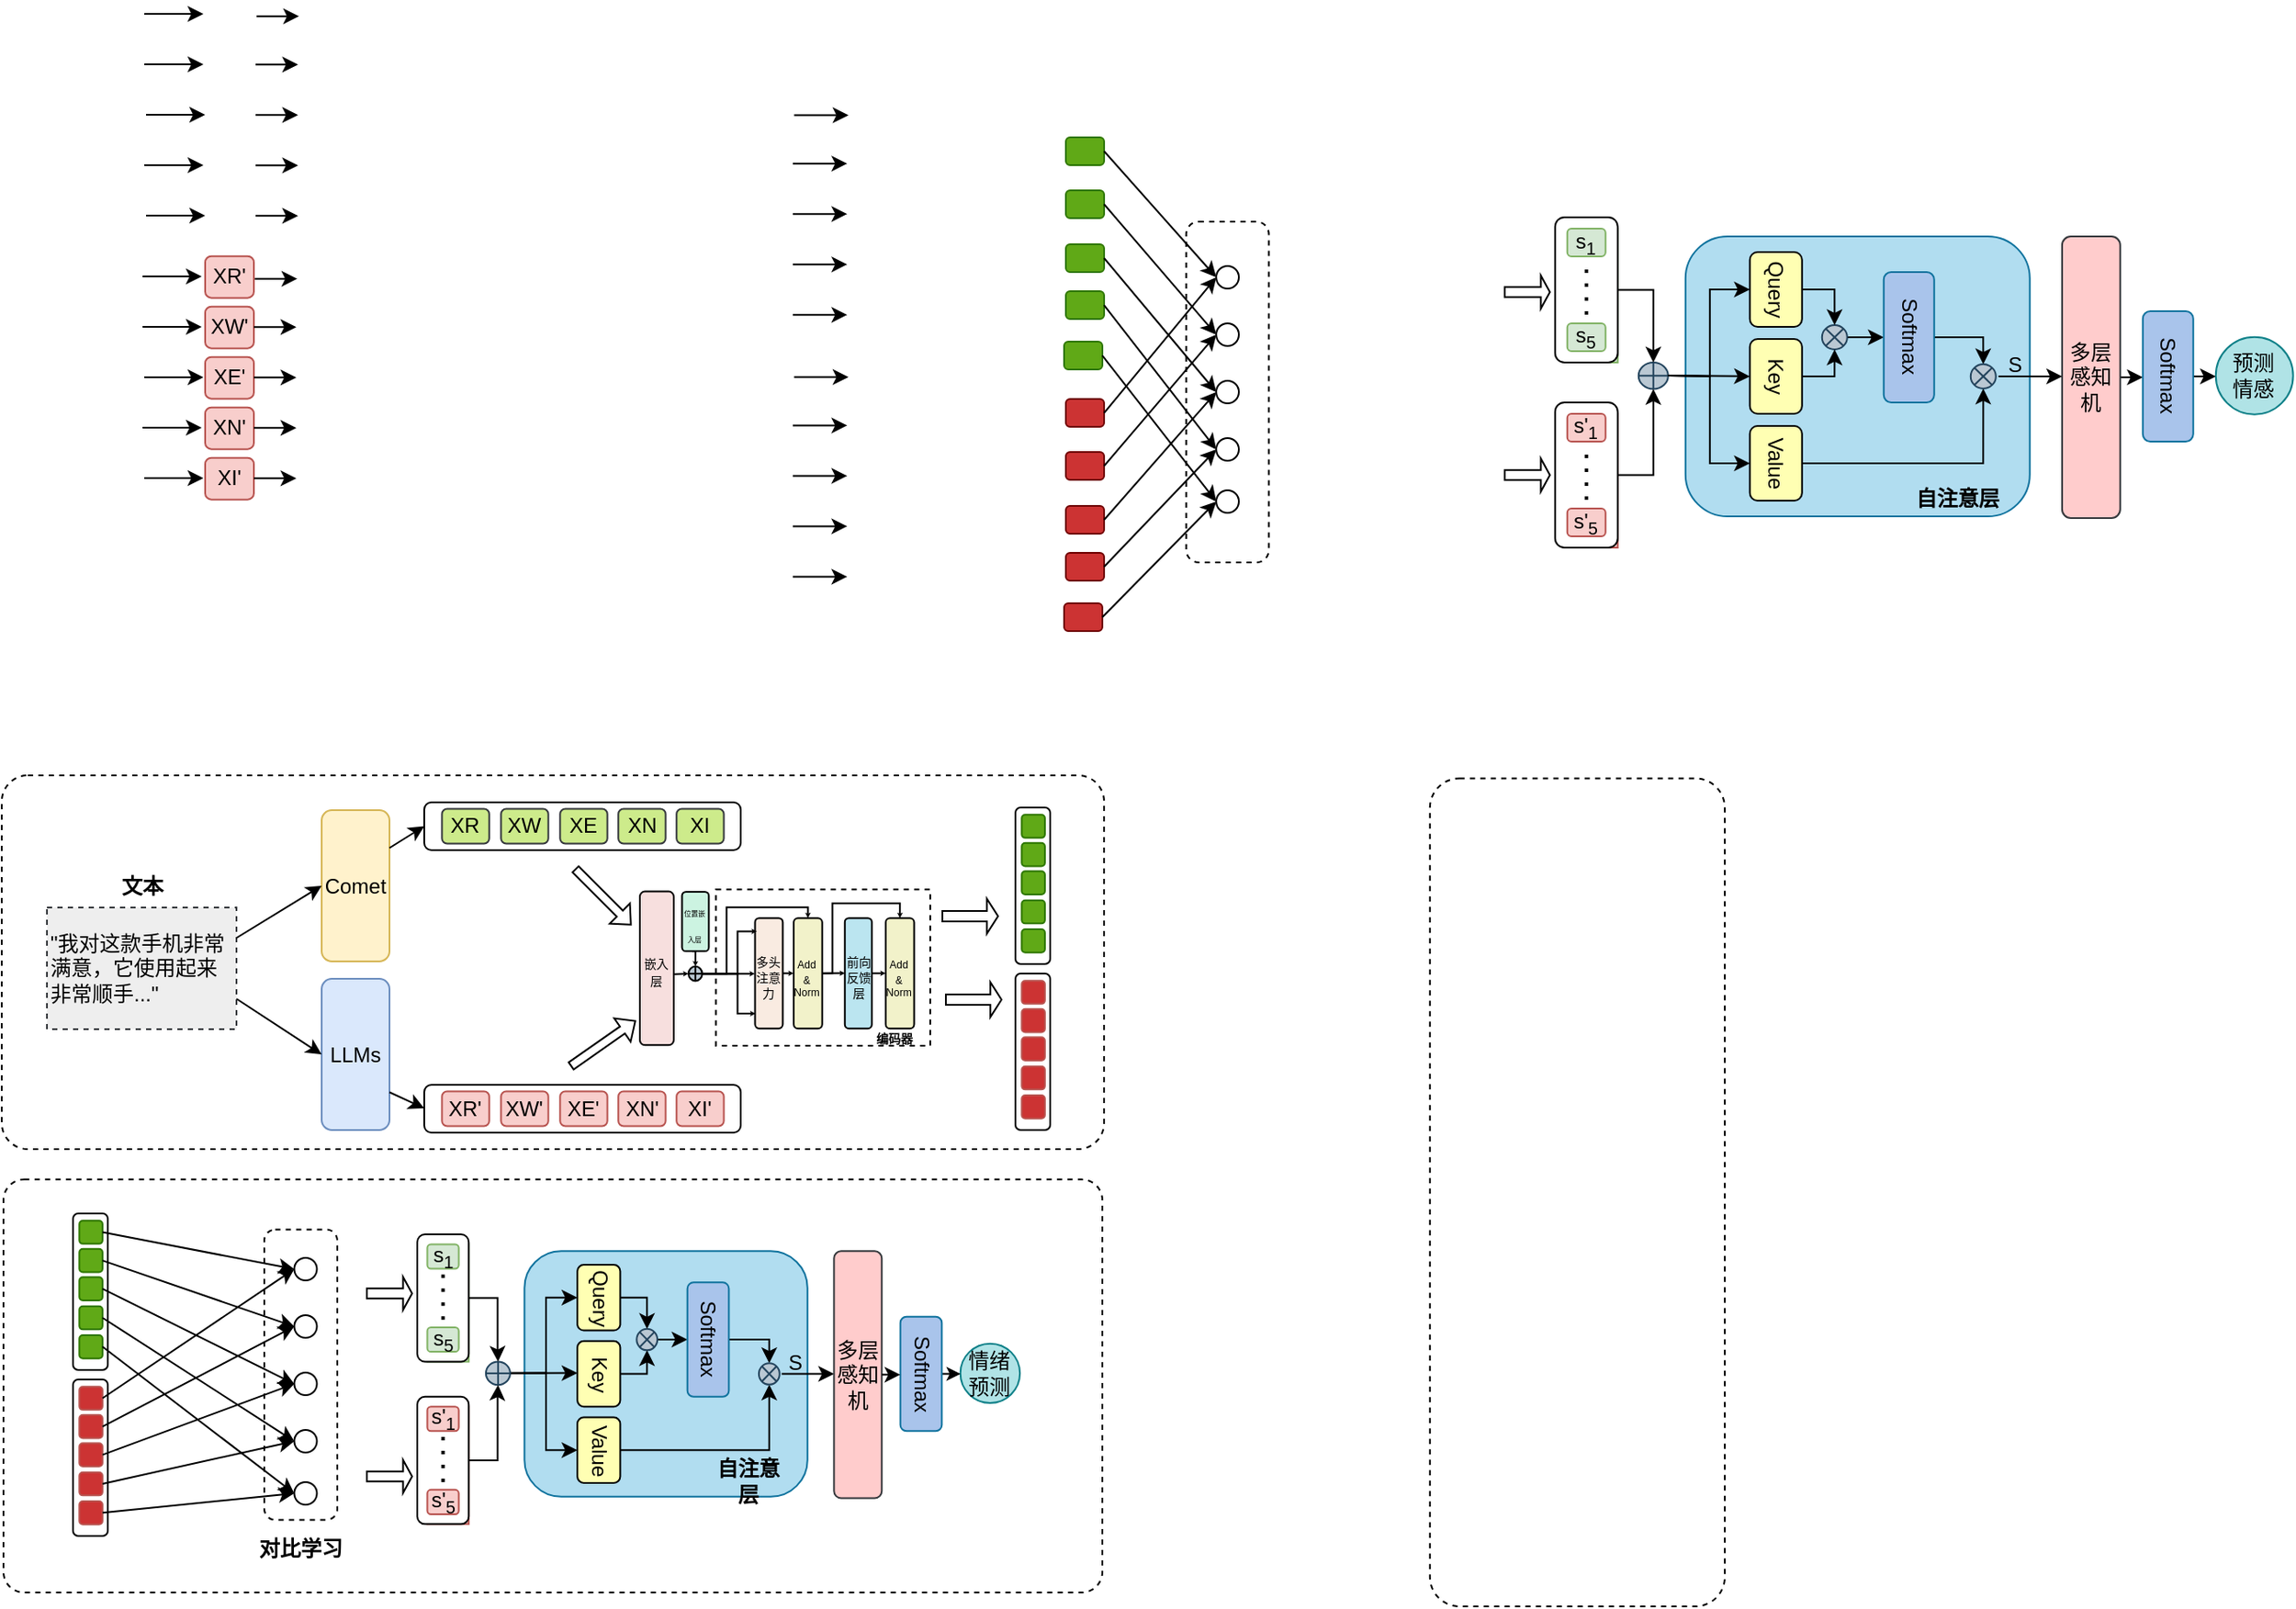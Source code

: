 <mxfile version="24.0.0" type="github">
  <diagram name="第 1 页" id="E3gvmm7QXCJdXxmauFpD">
    <mxGraphModel dx="1643" dy="-162" grid="0" gridSize="10" guides="1" tooltips="1" connect="1" arrows="1" fold="1" page="0" pageScale="1" pageWidth="827" pageHeight="1169" math="0" shadow="0">
      <root>
        <mxCell id="0" />
        <mxCell id="1" parent="0" />
        <mxCell id="VYlJ1421ErhGMHmV_IGk-256" value="" style="rounded=1;whiteSpace=wrap;html=1;dashed=1;arcSize=5;" vertex="1" parent="1">
          <mxGeometry x="-395" y="1529.43" width="632" height="237.57" as="geometry" />
        </mxCell>
        <mxCell id="VYlJ1421ErhGMHmV_IGk-86" value="" style="rounded=1;whiteSpace=wrap;html=1;dashed=1;arcSize=7;" vertex="1" parent="1">
          <mxGeometry x="-396" y="1297" width="634" height="215" as="geometry" />
        </mxCell>
        <mxCell id="IsrD2tZtUcg1wsm33_JZ-1" value="&lt;div style=&quot;&quot;&gt;&quot;我对这款手机非常满意，它使用起来非常顺手...&quot;&lt;/div&gt;" style="rounded=0;whiteSpace=wrap;html=1;fillColor=#eeeeee;strokeColor=#36393d;align=left;dashed=1;glass=0;shadow=0;textShadow=0;" parent="1" vertex="1">
          <mxGeometry x="-370" y="1373" width="109" height="70" as="geometry" />
        </mxCell>
        <mxCell id="IsrD2tZtUcg1wsm33_JZ-4" style="edgeStyle=orthogonalEdgeStyle;rounded=0;orthogonalLoop=1;jettySize=auto;html=1;exitX=0.5;exitY=1;exitDx=0;exitDy=0;" parent="1" edge="1">
          <mxGeometry relative="1" as="geometry">
            <mxPoint x="-184.5" y="1386" as="sourcePoint" />
            <mxPoint x="-184.5" y="1386" as="targetPoint" />
          </mxGeometry>
        </mxCell>
        <mxCell id="IsrD2tZtUcg1wsm33_JZ-18" value="LLMs" style="rounded=1;whiteSpace=wrap;html=1;fillColor=#dae8fc;strokeColor=#6c8ebf;" parent="1" vertex="1">
          <mxGeometry x="-212" y="1414" width="39" height="87" as="geometry" />
        </mxCell>
        <mxCell id="IsrD2tZtUcg1wsm33_JZ-25" value="" style="endArrow=classic;html=1;rounded=0;" parent="1" edge="1">
          <mxGeometry width="50" height="50" relative="1" as="geometry">
            <mxPoint x="-315" y="1010.0" as="sourcePoint" />
            <mxPoint x="-281" y="1010.0" as="targetPoint" />
          </mxGeometry>
        </mxCell>
        <mxCell id="IsrD2tZtUcg1wsm33_JZ-26" value="" style="endArrow=classic;html=1;rounded=0;" parent="1" edge="1">
          <mxGeometry width="50" height="50" relative="1" as="geometry">
            <mxPoint x="-314" y="1068.0" as="sourcePoint" />
            <mxPoint x="-280" y="1068.0" as="targetPoint" />
          </mxGeometry>
        </mxCell>
        <mxCell id="IsrD2tZtUcg1wsm33_JZ-27" value="" style="endArrow=classic;html=1;rounded=0;" parent="1" edge="1">
          <mxGeometry width="50" height="50" relative="1" as="geometry">
            <mxPoint x="-315" y="1039.0" as="sourcePoint" />
            <mxPoint x="-281" y="1039.0" as="targetPoint" />
          </mxGeometry>
        </mxCell>
        <mxCell id="IsrD2tZtUcg1wsm33_JZ-28" value="" style="endArrow=classic;html=1;rounded=0;" parent="1" edge="1">
          <mxGeometry width="50" height="50" relative="1" as="geometry">
            <mxPoint x="-314" y="1126" as="sourcePoint" />
            <mxPoint x="-280" y="1126" as="targetPoint" />
          </mxGeometry>
        </mxCell>
        <mxCell id="IsrD2tZtUcg1wsm33_JZ-29" value="" style="endArrow=classic;html=1;rounded=0;" parent="1" edge="1">
          <mxGeometry width="50" height="50" relative="1" as="geometry">
            <mxPoint x="-315" y="1097.0" as="sourcePoint" />
            <mxPoint x="-281" y="1097.0" as="targetPoint" />
          </mxGeometry>
        </mxCell>
        <mxCell id="IsrD2tZtUcg1wsm33_JZ-80" value="XR&#39;" style="rounded=1;whiteSpace=wrap;html=1;fillColor=#f8cecc;strokeColor=#b85450;" parent="1" vertex="1">
          <mxGeometry x="-279" y="998.34" width="28" height="24" as="geometry" />
        </mxCell>
        <mxCell id="IsrD2tZtUcg1wsm33_JZ-81" value="XW&#39;" style="rounded=1;whiteSpace=wrap;html=1;fillColor=#f8cecc;strokeColor=#b85450;" parent="1" vertex="1">
          <mxGeometry x="-279" y="1027.34" width="28" height="24" as="geometry" />
        </mxCell>
        <mxCell id="IsrD2tZtUcg1wsm33_JZ-82" value="XI&#39;" style="rounded=1;whiteSpace=wrap;html=1;fillColor=#f8cecc;strokeColor=#b85450;" parent="1" vertex="1">
          <mxGeometry x="-279" y="1114.34" width="28" height="24" as="geometry" />
        </mxCell>
        <mxCell id="IsrD2tZtUcg1wsm33_JZ-83" value="XN&#39;" style="rounded=1;whiteSpace=wrap;html=1;fillColor=#f8cecc;strokeColor=#b85450;" parent="1" vertex="1">
          <mxGeometry x="-279" y="1085.34" width="28" height="24" as="geometry" />
        </mxCell>
        <mxCell id="IsrD2tZtUcg1wsm33_JZ-84" value="XE&#39;" style="rounded=1;whiteSpace=wrap;html=1;fillColor=#f8cecc;strokeColor=#b85450;" parent="1" vertex="1">
          <mxGeometry x="-279" y="1056.34" width="28" height="24" as="geometry" />
        </mxCell>
        <mxCell id="IsrD2tZtUcg1wsm33_JZ-87" value="" style="group" parent="1" vertex="1" connectable="0">
          <mxGeometry x="-314" y="859" width="35" height="116.0" as="geometry" />
        </mxCell>
        <mxCell id="IsrD2tZtUcg1wsm33_JZ-11" value="" style="endArrow=classic;html=1;rounded=0;" parent="IsrD2tZtUcg1wsm33_JZ-87" edge="1">
          <mxGeometry width="50" height="50" relative="1" as="geometry">
            <mxPoint as="sourcePoint" />
            <mxPoint x="34" as="targetPoint" />
          </mxGeometry>
        </mxCell>
        <mxCell id="IsrD2tZtUcg1wsm33_JZ-12" value="" style="endArrow=classic;html=1;rounded=0;" parent="IsrD2tZtUcg1wsm33_JZ-87" edge="1">
          <mxGeometry width="50" height="50" relative="1" as="geometry">
            <mxPoint x="1" y="58" as="sourcePoint" />
            <mxPoint x="35" y="58" as="targetPoint" />
          </mxGeometry>
        </mxCell>
        <mxCell id="IsrD2tZtUcg1wsm33_JZ-13" value="" style="endArrow=classic;html=1;rounded=0;" parent="IsrD2tZtUcg1wsm33_JZ-87" edge="1">
          <mxGeometry width="50" height="50" relative="1" as="geometry">
            <mxPoint y="29" as="sourcePoint" />
            <mxPoint x="34" y="29" as="targetPoint" />
          </mxGeometry>
        </mxCell>
        <mxCell id="IsrD2tZtUcg1wsm33_JZ-14" value="" style="endArrow=classic;html=1;rounded=0;" parent="IsrD2tZtUcg1wsm33_JZ-87" edge="1">
          <mxGeometry width="50" height="50" relative="1" as="geometry">
            <mxPoint x="1" y="116.0" as="sourcePoint" />
            <mxPoint x="35" y="116.0" as="targetPoint" />
          </mxGeometry>
        </mxCell>
        <mxCell id="IsrD2tZtUcg1wsm33_JZ-15" value="" style="endArrow=classic;html=1;rounded=0;" parent="IsrD2tZtUcg1wsm33_JZ-87" edge="1">
          <mxGeometry width="50" height="50" relative="1" as="geometry">
            <mxPoint y="87" as="sourcePoint" />
            <mxPoint x="34" y="87" as="targetPoint" />
          </mxGeometry>
        </mxCell>
        <mxCell id="IsrD2tZtUcg1wsm33_JZ-167" value="" style="group;fillColor=#d5e8d4;strokeColor=#82b366;container=0;" parent="1" vertex="1" connectable="0">
          <mxGeometry x="504.39" y="982.5" width="29" height="77" as="geometry" />
        </mxCell>
        <mxCell id="IsrD2tZtUcg1wsm33_JZ-174" value="" style="shape=singleArrow;whiteSpace=wrap;html=1;" parent="1" vertex="1">
          <mxGeometry x="468.39" y="1009.5" width="26" height="19" as="geometry" />
        </mxCell>
        <mxCell id="IsrD2tZtUcg1wsm33_JZ-175" value="" style="shape=singleArrow;whiteSpace=wrap;html=1;" parent="1" vertex="1">
          <mxGeometry x="468.39" y="1114.75" width="26" height="19" as="geometry" />
        </mxCell>
        <mxCell id="IsrD2tZtUcg1wsm33_JZ-177" value="" style="group;fillColor=#f8cecc;strokeColor=#b85450;container=0;" parent="1" vertex="1" connectable="0">
          <mxGeometry x="504.39" y="1089" width="29" height="77" as="geometry" />
        </mxCell>
        <mxCell id="IsrD2tZtUcg1wsm33_JZ-184" value="" style="shape=orEllipse;perimeter=ellipsePerimeter;whiteSpace=wrap;html=1;backgroundOutline=1;fillColor=#bac8d3;strokeColor=#23445d;" parent="1" vertex="1">
          <mxGeometry x="545.39" y="1059.5" width="17" height="15.25" as="geometry" />
        </mxCell>
        <mxCell id="IsrD2tZtUcg1wsm33_JZ-185" style="edgeStyle=orthogonalEdgeStyle;rounded=0;orthogonalLoop=1;jettySize=auto;html=1;exitX=1;exitY=0.5;exitDx=0;exitDy=0;entryX=0.5;entryY=0;entryDx=0;entryDy=0;" parent="1" source="IsrD2tZtUcg1wsm33_JZ-176" target="IsrD2tZtUcg1wsm33_JZ-184" edge="1">
          <mxGeometry relative="1" as="geometry" />
        </mxCell>
        <mxCell id="IsrD2tZtUcg1wsm33_JZ-186" style="edgeStyle=orthogonalEdgeStyle;rounded=0;orthogonalLoop=1;jettySize=auto;html=1;exitX=1;exitY=0.5;exitDx=0;exitDy=0;entryX=0.5;entryY=1;entryDx=0;entryDy=0;" parent="1" source="IsrD2tZtUcg1wsm33_JZ-178" target="IsrD2tZtUcg1wsm33_JZ-184" edge="1">
          <mxGeometry relative="1" as="geometry" />
        </mxCell>
        <mxCell id="Lb2ipH2LxgYpwke2-ka6-76" style="edgeStyle=orthogonalEdgeStyle;rounded=0;orthogonalLoop=1;jettySize=auto;html=1;exitX=1;exitY=0.5;exitDx=0;exitDy=0;entryX=0;entryY=0.5;entryDx=0;entryDy=0;" parent="1" source="IsrD2tZtUcg1wsm33_JZ-189" target="Lb2ipH2LxgYpwke2-ka6-75" edge="1">
          <mxGeometry relative="1" as="geometry" />
        </mxCell>
        <mxCell id="IsrD2tZtUcg1wsm33_JZ-189" value="多层&lt;div&gt;感知&lt;/div&gt;&lt;div&gt;机&lt;/div&gt;" style="rounded=1;whiteSpace=wrap;html=1;fillColor=#ffcccc;strokeColor=#36393d;" parent="1" vertex="1">
          <mxGeometry x="788.97" y="987" width="33.42" height="162" as="geometry" />
        </mxCell>
        <mxCell id="IsrD2tZtUcg1wsm33_JZ-194" value="预测&lt;div&gt;情感&lt;/div&gt;" style="ellipse;whiteSpace=wrap;html=1;aspect=fixed;fillColor=#b0e3e6;strokeColor=#0e8088;" parent="1" vertex="1">
          <mxGeometry x="877.39" y="1044.9" width="44.44" height="44.44" as="geometry" />
        </mxCell>
        <mxCell id="IsrD2tZtUcg1wsm33_JZ-176" value="" style="rounded=1;whiteSpace=wrap;html=1;" parent="1" vertex="1">
          <mxGeometry x="497.39" y="976" width="36" height="83.5" as="geometry" />
        </mxCell>
        <mxCell id="IsrD2tZtUcg1wsm33_JZ-157" value="s&lt;sub&gt;1&lt;/sub&gt;" style="rounded=1;whiteSpace=wrap;html=1;fillColor=#d5e8d4;strokeColor=#82b366;" parent="1" vertex="1">
          <mxGeometry x="504.39" y="982.5" width="22" height="16" as="geometry" />
        </mxCell>
        <mxCell id="IsrD2tZtUcg1wsm33_JZ-159" value="s&lt;sub&gt;5&lt;/sub&gt;" style="rounded=1;whiteSpace=wrap;html=1;fillColor=#d5e8d4;strokeColor=#82b366;" parent="1" vertex="1">
          <mxGeometry x="504.39" y="1037" width="22" height="16" as="geometry" />
        </mxCell>
        <mxCell id="IsrD2tZtUcg1wsm33_JZ-166" value="" style="endArrow=none;dashed=1;html=1;dashPattern=1 3;strokeWidth=2;rounded=0;" parent="1" edge="1">
          <mxGeometry width="50" height="50" relative="1" as="geometry">
            <mxPoint x="515.39" y="1032" as="sourcePoint" />
            <mxPoint x="515.39" y="1002" as="targetPoint" />
          </mxGeometry>
        </mxCell>
        <mxCell id="IsrD2tZtUcg1wsm33_JZ-178" value="" style="rounded=1;whiteSpace=wrap;html=1;" parent="1" vertex="1">
          <mxGeometry x="497.39" y="1082.5" width="36" height="83.5" as="geometry" />
        </mxCell>
        <mxCell id="IsrD2tZtUcg1wsm33_JZ-179" value="s&#39;&lt;sub&gt;1&lt;/sub&gt;" style="rounded=1;whiteSpace=wrap;html=1;fillColor=#f8cecc;strokeColor=#b85450;" parent="1" vertex="1">
          <mxGeometry x="504.39" y="1089" width="22" height="16" as="geometry" />
        </mxCell>
        <mxCell id="IsrD2tZtUcg1wsm33_JZ-180" value="s&#39;&lt;sub&gt;5&lt;/sub&gt;" style="rounded=1;whiteSpace=wrap;html=1;fillColor=#f8cecc;strokeColor=#b85450;" parent="1" vertex="1">
          <mxGeometry x="504.39" y="1143.5" width="22" height="16" as="geometry" />
        </mxCell>
        <mxCell id="IsrD2tZtUcg1wsm33_JZ-181" value="" style="endArrow=none;dashed=1;html=1;dashPattern=1 3;strokeWidth=2;rounded=0;" parent="1" edge="1">
          <mxGeometry width="50" height="50" relative="1" as="geometry">
            <mxPoint x="515.39" y="1138.5" as="sourcePoint" />
            <mxPoint x="515.39" y="1108.5" as="targetPoint" />
          </mxGeometry>
        </mxCell>
        <mxCell id="Lb2ipH2LxgYpwke2-ka6-32" value="" style="group" parent="1" vertex="1" connectable="0">
          <mxGeometry x="562.39" y="988" width="226.575" height="165" as="geometry" />
        </mxCell>
        <mxCell id="IsrD2tZtUcg1wsm33_JZ-187" value="" style="rounded=1;whiteSpace=wrap;html=1;fillColor=#b1ddf0;strokeColor=#10739e;" parent="Lb2ipH2LxgYpwke2-ka6-32" vertex="1">
          <mxGeometry x="10" y="-1" width="198" height="161" as="geometry" />
        </mxCell>
        <mxCell id="Lb2ipH2LxgYpwke2-ka6-35" style="edgeStyle=orthogonalEdgeStyle;rounded=0;orthogonalLoop=1;jettySize=auto;html=1;exitX=1;exitY=0.5;exitDx=0;exitDy=0;entryX=0;entryY=0.5;entryDx=0;entryDy=0;" parent="Lb2ipH2LxgYpwke2-ka6-32" source="Lb2ipH2LxgYpwke2-ka6-5" target="Lb2ipH2LxgYpwke2-ka6-8" edge="1">
          <mxGeometry relative="1" as="geometry" />
        </mxCell>
        <mxCell id="Lb2ipH2LxgYpwke2-ka6-5" value="" style="shape=sumEllipse;perimeter=ellipsePerimeter;whiteSpace=wrap;html=1;backgroundOutline=1;fillColor=#bac8d3;strokeColor=#23445d;" parent="Lb2ipH2LxgYpwke2-ka6-32" vertex="1">
          <mxGeometry x="88.5" y="50" width="14.5" height="14" as="geometry" />
        </mxCell>
        <mxCell id="Lb2ipH2LxgYpwke2-ka6-55" style="edgeStyle=orthogonalEdgeStyle;rounded=0;orthogonalLoop=1;jettySize=auto;html=1;exitX=1;exitY=0.5;exitDx=0;exitDy=0;entryX=0.5;entryY=0;entryDx=0;entryDy=0;" parent="Lb2ipH2LxgYpwke2-ka6-32" source="Lb2ipH2LxgYpwke2-ka6-8" target="Lb2ipH2LxgYpwke2-ka6-53" edge="1">
          <mxGeometry relative="1" as="geometry" />
        </mxCell>
        <mxCell id="Lb2ipH2LxgYpwke2-ka6-8" value="Softmax" style="rounded=1;whiteSpace=wrap;html=1;horizontal=0;verticalAlign=middle;direction=west;rotation=-180;fillColor=#A9C4EB;strokeColor=#10739e;" parent="Lb2ipH2LxgYpwke2-ka6-32" vertex="1">
          <mxGeometry x="124" y="19.5" width="29" height="75" as="geometry" />
        </mxCell>
        <mxCell id="Lb2ipH2LxgYpwke2-ka6-16" style="edgeStyle=orthogonalEdgeStyle;rounded=0;orthogonalLoop=1;jettySize=auto;html=1;exitX=0;exitY=0.5;exitDx=0;exitDy=0;entryX=0.5;entryY=1;entryDx=0;entryDy=0;" parent="Lb2ipH2LxgYpwke2-ka6-32" source="Lb2ipH2LxgYpwke2-ka6-11" target="Lb2ipH2LxgYpwke2-ka6-5" edge="1">
          <mxGeometry relative="1" as="geometry" />
        </mxCell>
        <mxCell id="Lb2ipH2LxgYpwke2-ka6-11" value="Key" style="rounded=1;whiteSpace=wrap;html=1;fillColor=#FFFFB3;align=center;horizontal=0;rotation=-180;" parent="Lb2ipH2LxgYpwke2-ka6-32" vertex="1">
          <mxGeometry x="47" y="58" width="30" height="43" as="geometry" />
        </mxCell>
        <mxCell id="Lb2ipH2LxgYpwke2-ka6-15" style="edgeStyle=orthogonalEdgeStyle;rounded=0;orthogonalLoop=1;jettySize=auto;html=1;exitX=0;exitY=0.5;exitDx=0;exitDy=0;entryX=0.5;entryY=0;entryDx=0;entryDy=0;" parent="Lb2ipH2LxgYpwke2-ka6-32" source="Lb2ipH2LxgYpwke2-ka6-13" target="Lb2ipH2LxgYpwke2-ka6-5" edge="1">
          <mxGeometry relative="1" as="geometry" />
        </mxCell>
        <mxCell id="Lb2ipH2LxgYpwke2-ka6-13" value="Query" style="rounded=1;whiteSpace=wrap;html=1;fillColor=#FFFFB3;align=center;horizontal=0;rotation=-180;" parent="Lb2ipH2LxgYpwke2-ka6-32" vertex="1">
          <mxGeometry x="47" y="8" width="30" height="43" as="geometry" />
        </mxCell>
        <mxCell id="Lb2ipH2LxgYpwke2-ka6-54" style="edgeStyle=orthogonalEdgeStyle;rounded=0;orthogonalLoop=1;jettySize=auto;html=1;exitX=0;exitY=0.5;exitDx=0;exitDy=0;entryX=0.5;entryY=1;entryDx=0;entryDy=0;" parent="Lb2ipH2LxgYpwke2-ka6-32" source="Lb2ipH2LxgYpwke2-ka6-14" target="Lb2ipH2LxgYpwke2-ka6-53" edge="1">
          <mxGeometry relative="1" as="geometry" />
        </mxCell>
        <mxCell id="Lb2ipH2LxgYpwke2-ka6-14" value="Value" style="rounded=1;whiteSpace=wrap;html=1;fillColor=#FFFFB3;align=center;horizontal=0;rotation=-180;" parent="Lb2ipH2LxgYpwke2-ka6-32" vertex="1">
          <mxGeometry x="47" y="108" width="30" height="43" as="geometry" />
        </mxCell>
        <mxCell id="Lb2ipH2LxgYpwke2-ka6-22" style="edgeStyle=orthogonalEdgeStyle;rounded=0;orthogonalLoop=1;jettySize=auto;html=1;exitX=1;exitY=0.5;exitDx=0;exitDy=0;" parent="Lb2ipH2LxgYpwke2-ka6-32" edge="1">
          <mxGeometry relative="1" as="geometry">
            <mxPoint x="226.575" y="80" as="targetPoint" />
            <mxPoint x="190.0" y="79.5" as="sourcePoint" />
          </mxGeometry>
        </mxCell>
        <mxCell id="Lb2ipH2LxgYpwke2-ka6-26" style="edgeStyle=orthogonalEdgeStyle;rounded=0;orthogonalLoop=1;jettySize=auto;html=1;exitX=1;exitY=0.5;exitDx=0;exitDy=0;entryX=1;entryY=0.5;entryDx=0;entryDy=0;" parent="Lb2ipH2LxgYpwke2-ka6-32" target="Lb2ipH2LxgYpwke2-ka6-13" edge="1">
          <mxGeometry relative="1" as="geometry">
            <mxPoint y="79" as="sourcePoint" />
          </mxGeometry>
        </mxCell>
        <mxCell id="Lb2ipH2LxgYpwke2-ka6-28" style="edgeStyle=orthogonalEdgeStyle;rounded=0;orthogonalLoop=1;jettySize=auto;html=1;exitX=1;exitY=0.5;exitDx=0;exitDy=0;entryX=1;entryY=0.5;entryDx=0;entryDy=0;" parent="Lb2ipH2LxgYpwke2-ka6-32" target="Lb2ipH2LxgYpwke2-ka6-11" edge="1">
          <mxGeometry relative="1" as="geometry">
            <mxPoint y="79" as="sourcePoint" />
          </mxGeometry>
        </mxCell>
        <mxCell id="Lb2ipH2LxgYpwke2-ka6-30" style="edgeStyle=orthogonalEdgeStyle;rounded=0;orthogonalLoop=1;jettySize=auto;html=1;exitX=1;exitY=0.5;exitDx=0;exitDy=0;entryX=1;entryY=0.5;entryDx=0;entryDy=0;" parent="Lb2ipH2LxgYpwke2-ka6-32" target="Lb2ipH2LxgYpwke2-ka6-14" edge="1">
          <mxGeometry relative="1" as="geometry">
            <mxPoint y="79" as="sourcePoint" />
          </mxGeometry>
        </mxCell>
        <mxCell id="Lb2ipH2LxgYpwke2-ka6-31" value="&lt;b&gt;自注意层&lt;/b&gt;" style="text;html=1;align=center;verticalAlign=middle;whiteSpace=wrap;rounded=0;" parent="Lb2ipH2LxgYpwke2-ka6-32" vertex="1">
          <mxGeometry x="137" y="135" width="60" height="30" as="geometry" />
        </mxCell>
        <mxCell id="Lb2ipH2LxgYpwke2-ka6-53" value="" style="shape=sumEllipse;perimeter=ellipsePerimeter;whiteSpace=wrap;html=1;backgroundOutline=1;fillColor=#bac8d3;strokeColor=#23445d;" parent="Lb2ipH2LxgYpwke2-ka6-32" vertex="1">
          <mxGeometry x="174" y="72.5" width="14.5" height="14" as="geometry" />
        </mxCell>
        <mxCell id="IsrD2tZtUcg1wsm33_JZ-191" value="S" style="text;html=1;align=center;verticalAlign=middle;whiteSpace=wrap;rounded=0;" parent="Lb2ipH2LxgYpwke2-ka6-32" vertex="1">
          <mxGeometry x="185" y="68" width="30" height="9" as="geometry" />
        </mxCell>
        <mxCell id="Lb2ipH2LxgYpwke2-ka6-77" style="edgeStyle=orthogonalEdgeStyle;rounded=0;orthogonalLoop=1;jettySize=auto;html=1;exitX=1;exitY=0.5;exitDx=0;exitDy=0;entryX=0;entryY=0.5;entryDx=0;entryDy=0;" parent="1" source="Lb2ipH2LxgYpwke2-ka6-75" target="IsrD2tZtUcg1wsm33_JZ-194" edge="1">
          <mxGeometry relative="1" as="geometry" />
        </mxCell>
        <mxCell id="Lb2ipH2LxgYpwke2-ka6-75" value="Softmax" style="rounded=1;whiteSpace=wrap;html=1;horizontal=0;verticalAlign=middle;direction=west;rotation=-180;fillColor=#A9C4EB;strokeColor=#10739e;" parent="1" vertex="1">
          <mxGeometry x="835.39" y="1030" width="29" height="75" as="geometry" />
        </mxCell>
        <mxCell id="Lb2ipH2LxgYpwke2-ka6-116" value="" style="group" parent="1" vertex="1" connectable="0">
          <mxGeometry x="-250" y="860.34" width="25" height="114.8" as="geometry" />
        </mxCell>
        <mxCell id="Lb2ipH2LxgYpwke2-ka6-117" value="" style="endArrow=classic;html=1;rounded=0;" parent="Lb2ipH2LxgYpwke2-ka6-116" edge="1">
          <mxGeometry width="50" height="50" relative="1" as="geometry">
            <mxPoint x="0.568" as="sourcePoint" />
            <mxPoint x="25.0" as="targetPoint" />
          </mxGeometry>
        </mxCell>
        <mxCell id="Lb2ipH2LxgYpwke2-ka6-118" value="" style="endArrow=classic;html=1;rounded=0;" parent="Lb2ipH2LxgYpwke2-ka6-116" edge="1">
          <mxGeometry width="50" height="50" relative="1" as="geometry">
            <mxPoint y="27.8" as="sourcePoint" />
            <mxPoint x="24.432" y="27.8" as="targetPoint" />
          </mxGeometry>
        </mxCell>
        <mxCell id="Lb2ipH2LxgYpwke2-ka6-119" value="" style="endArrow=classic;html=1;rounded=0;" parent="Lb2ipH2LxgYpwke2-ka6-116" edge="1">
          <mxGeometry width="50" height="50" relative="1" as="geometry">
            <mxPoint y="56.8" as="sourcePoint" />
            <mxPoint x="24.432" y="56.8" as="targetPoint" />
          </mxGeometry>
        </mxCell>
        <mxCell id="Lb2ipH2LxgYpwke2-ka6-120" value="" style="endArrow=classic;html=1;rounded=0;" parent="Lb2ipH2LxgYpwke2-ka6-116" edge="1">
          <mxGeometry width="50" height="50" relative="1" as="geometry">
            <mxPoint y="85.8" as="sourcePoint" />
            <mxPoint x="24.432" y="85.8" as="targetPoint" />
          </mxGeometry>
        </mxCell>
        <mxCell id="Lb2ipH2LxgYpwke2-ka6-121" value="" style="endArrow=classic;html=1;rounded=0;" parent="Lb2ipH2LxgYpwke2-ka6-116" edge="1">
          <mxGeometry width="50" height="50" relative="1" as="geometry">
            <mxPoint y="114.8" as="sourcePoint" />
            <mxPoint x="24.432" y="114.8" as="targetPoint" />
          </mxGeometry>
        </mxCell>
        <mxCell id="Lb2ipH2LxgYpwke2-ka6-128" value="" style="group" parent="1" vertex="1" connectable="0">
          <mxGeometry x="-251" y="1011.34" width="25" height="114.8" as="geometry" />
        </mxCell>
        <mxCell id="Lb2ipH2LxgYpwke2-ka6-129" value="" style="endArrow=classic;html=1;rounded=0;" parent="Lb2ipH2LxgYpwke2-ka6-128" edge="1">
          <mxGeometry width="50" height="50" relative="1" as="geometry">
            <mxPoint x="0.568" as="sourcePoint" />
            <mxPoint x="25.0" as="targetPoint" />
          </mxGeometry>
        </mxCell>
        <mxCell id="Lb2ipH2LxgYpwke2-ka6-130" value="" style="endArrow=classic;html=1;rounded=0;" parent="Lb2ipH2LxgYpwke2-ka6-128" edge="1">
          <mxGeometry width="50" height="50" relative="1" as="geometry">
            <mxPoint y="27.8" as="sourcePoint" />
            <mxPoint x="24.432" y="27.8" as="targetPoint" />
          </mxGeometry>
        </mxCell>
        <mxCell id="Lb2ipH2LxgYpwke2-ka6-131" value="" style="endArrow=classic;html=1;rounded=0;" parent="Lb2ipH2LxgYpwke2-ka6-128" edge="1">
          <mxGeometry width="50" height="50" relative="1" as="geometry">
            <mxPoint y="56.8" as="sourcePoint" />
            <mxPoint x="24.432" y="56.8" as="targetPoint" />
          </mxGeometry>
        </mxCell>
        <mxCell id="Lb2ipH2LxgYpwke2-ka6-132" value="" style="endArrow=classic;html=1;rounded=0;" parent="Lb2ipH2LxgYpwke2-ka6-128" edge="1">
          <mxGeometry width="50" height="50" relative="1" as="geometry">
            <mxPoint y="85.8" as="sourcePoint" />
            <mxPoint x="24.432" y="85.8" as="targetPoint" />
          </mxGeometry>
        </mxCell>
        <mxCell id="Lb2ipH2LxgYpwke2-ka6-133" value="" style="endArrow=classic;html=1;rounded=0;" parent="Lb2ipH2LxgYpwke2-ka6-128" edge="1">
          <mxGeometry width="50" height="50" relative="1" as="geometry">
            <mxPoint y="114.8" as="sourcePoint" />
            <mxPoint x="24.432" y="114.8" as="targetPoint" />
          </mxGeometry>
        </mxCell>
        <mxCell id="Lb2ipH2LxgYpwke2-ka6-152" value="&lt;b&gt;文本&lt;/b&gt;" style="text;html=1;align=center;verticalAlign=middle;whiteSpace=wrap;rounded=0;" parent="1" vertex="1">
          <mxGeometry x="-345.5" y="1345.5" width="60" height="30" as="geometry" />
        </mxCell>
        <mxCell id="Lb2ipH2LxgYpwke2-ka6-155" value="" style="endArrow=classic;html=1;rounded=0;exitX=1;exitY=0.75;exitDx=0;exitDy=0;entryX=0;entryY=0.5;entryDx=0;entryDy=0;" parent="1" source="IsrD2tZtUcg1wsm33_JZ-1" target="IsrD2tZtUcg1wsm33_JZ-18" edge="1">
          <mxGeometry width="50" height="50" relative="1" as="geometry">
            <mxPoint x="-308" y="1552.5" as="sourcePoint" />
            <mxPoint x="-258" y="1502.5" as="targetPoint" />
          </mxGeometry>
        </mxCell>
        <mxCell id="VYlJ1421ErhGMHmV_IGk-4" value="Comet" style="rounded=1;whiteSpace=wrap;html=1;fillColor=#fff2cc;strokeColor=#d6b656;" vertex="1" parent="1">
          <mxGeometry x="-212" y="1317" width="39" height="87" as="geometry" />
        </mxCell>
        <mxCell id="VYlJ1421ErhGMHmV_IGk-5" value="" style="endArrow=classic;html=1;rounded=0;exitX=1;exitY=0.25;exitDx=0;exitDy=0;entryX=0;entryY=0.5;entryDx=0;entryDy=0;" edge="1" parent="1" source="IsrD2tZtUcg1wsm33_JZ-1" target="VYlJ1421ErhGMHmV_IGk-4">
          <mxGeometry width="50" height="50" relative="1" as="geometry">
            <mxPoint x="97" y="1343" as="sourcePoint" />
            <mxPoint x="147" y="1293" as="targetPoint" />
          </mxGeometry>
        </mxCell>
        <mxCell id="VYlJ1421ErhGMHmV_IGk-9" value="" style="group" vertex="1" connectable="0" parent="1">
          <mxGeometry x="-153" y="1312.5" width="182" height="27.5" as="geometry" />
        </mxCell>
        <mxCell id="VYlJ1421ErhGMHmV_IGk-6" value="" style="rounded=1;whiteSpace=wrap;html=1;" vertex="1" parent="VYlJ1421ErhGMHmV_IGk-9">
          <mxGeometry width="182" height="27.5" as="geometry" />
        </mxCell>
        <mxCell id="IsrD2tZtUcg1wsm33_JZ-76" value="XW" style="rounded=1;whiteSpace=wrap;html=1;fillColor=#cdeb8b;strokeColor=#36393d;" parent="VYlJ1421ErhGMHmV_IGk-9" vertex="1">
          <mxGeometry x="44.165" y="3.75" width="27.179" height="20" as="geometry" />
        </mxCell>
        <mxCell id="IsrD2tZtUcg1wsm33_JZ-75" value="XR" style="rounded=1;whiteSpace=wrap;html=1;fillColor=#cdeb8b;strokeColor=#36393d;" parent="VYlJ1421ErhGMHmV_IGk-9" vertex="1">
          <mxGeometry x="10.192" y="3.75" width="27.179" height="20" as="geometry" />
        </mxCell>
        <mxCell id="IsrD2tZtUcg1wsm33_JZ-77" value="XI" style="rounded=1;whiteSpace=wrap;html=1;fillColor=#cdeb8b;strokeColor=#36393d;" parent="VYlJ1421ErhGMHmV_IGk-9" vertex="1">
          <mxGeometry x="145.115" y="3.75" width="27.179" height="20" as="geometry" />
        </mxCell>
        <mxCell id="IsrD2tZtUcg1wsm33_JZ-78" value="XN" style="rounded=1;whiteSpace=wrap;html=1;fillColor=#cdeb8b;strokeColor=#36393d;" parent="VYlJ1421ErhGMHmV_IGk-9" vertex="1">
          <mxGeometry x="111.627" y="3.75" width="27.179" height="20" as="geometry" />
        </mxCell>
        <mxCell id="IsrD2tZtUcg1wsm33_JZ-79" value="XE" style="rounded=1;whiteSpace=wrap;html=1;fillColor=#cdeb8b;strokeColor=#36393d;" parent="VYlJ1421ErhGMHmV_IGk-9" vertex="1">
          <mxGeometry x="78.139" y="3.75" width="27.179" height="20" as="geometry" />
        </mxCell>
        <mxCell id="VYlJ1421ErhGMHmV_IGk-18" value="" style="group" vertex="1" connectable="0" parent="1">
          <mxGeometry x="-29" y="1362.58" width="167" height="90.84" as="geometry" />
        </mxCell>
        <mxCell id="IsrD2tZtUcg1wsm33_JZ-86" value="" style="rounded=0.5whiteSpace=wrap;html=1;dashed=1;strokeColor=#000000;" parent="VYlJ1421ErhGMHmV_IGk-18" vertex="1">
          <mxGeometry x="43.746" width="123.254" height="89.916" as="geometry" />
        </mxCell>
        <mxCell id="Lb2ipH2LxgYpwke2-ka6-89" value="&lt;font style=&quot;font-size: 7px;&quot;&gt;嵌入&lt;/font&gt;&lt;div style=&quot;font-size: 7px;&quot;&gt;&lt;font style=&quot;font-size: 7px;&quot;&gt;层&lt;/font&gt;&lt;/div&gt;" style="rounded=1;whiteSpace=wrap;html=1;fillColor=#F7DFDE;" parent="VYlJ1421ErhGMHmV_IGk-18" vertex="1">
          <mxGeometry y="1.232" width="19.493" height="88.377" as="geometry" />
        </mxCell>
        <mxCell id="Lb2ipH2LxgYpwke2-ka6-107" style="edgeStyle=orthogonalEdgeStyle;rounded=0;orthogonalLoop=1;jettySize=auto;html=1;exitX=0.5;exitY=1;exitDx=0;exitDy=0;endSize=0;" parent="VYlJ1421ErhGMHmV_IGk-18" edge="1">
          <mxGeometry relative="1" as="geometry">
            <mxPoint x="30.146" y="35.566" as="sourcePoint" />
            <mxPoint x="31.96" y="44.34" as="targetPoint" />
            <Array as="points">
              <mxPoint x="32" y="36" />
            </Array>
          </mxGeometry>
        </mxCell>
        <mxCell id="Lb2ipH2LxgYpwke2-ka6-106" value="&lt;font style=&quot;font-size: 4px;&quot;&gt;位置嵌入层&lt;/font&gt;" style="rounded=1;whiteSpace=wrap;html=1;fillColor=#CCF3E1;" parent="VYlJ1421ErhGMHmV_IGk-18" vertex="1">
          <mxGeometry x="24.253" y="1.386" width="15.413" height="34.18" as="geometry" />
        </mxCell>
        <mxCell id="Lb2ipH2LxgYpwke2-ka6-110" value="" style="shape=orEllipse;perimeter=ellipsePerimeter;whiteSpace=wrap;html=1;backgroundOutline=1;fillColor=#BAC8D3;" parent="VYlJ1421ErhGMHmV_IGk-18" vertex="1">
          <mxGeometry x="28" y="44.34" width="7.85" height="8.31" as="geometry" />
        </mxCell>
        <mxCell id="Lb2ipH2LxgYpwke2-ka6-78" value="&lt;font style=&quot;font-size: 7px;&quot;&gt;多头&lt;/font&gt;&lt;div style=&quot;font-size: 7px;&quot;&gt;&lt;font style=&quot;font-size: 7px;&quot;&gt;注意&lt;/font&gt;&lt;/div&gt;&lt;div style=&quot;font-size: 7px;&quot;&gt;力&lt;/div&gt;" style="rounded=1;whiteSpace=wrap;html=1;fillColor=#F9EBE1;" parent="VYlJ1421ErhGMHmV_IGk-18" vertex="1">
          <mxGeometry x="66.248" y="16.506" width="15.952" height="63.484" as="geometry" />
        </mxCell>
        <mxCell id="Lb2ipH2LxgYpwke2-ka6-146" style="edgeStyle=orthogonalEdgeStyle;rounded=0;orthogonalLoop=1;jettySize=auto;html=1;exitX=1;exitY=0.5;exitDx=0;exitDy=0;entryX=0;entryY=0.5;entryDx=0;entryDy=0;endSize=0;" parent="VYlJ1421ErhGMHmV_IGk-18" source="Lb2ipH2LxgYpwke2-ka6-110" target="Lb2ipH2LxgYpwke2-ka6-78" edge="1">
          <mxGeometry relative="1" as="geometry" />
        </mxCell>
        <mxCell id="Lb2ipH2LxgYpwke2-ka6-79" value="&lt;font style=&quot;font-size: 6px;&quot;&gt;Add&lt;/font&gt;&lt;div style=&quot;font-size: 6px;&quot;&gt;&lt;font style=&quot;font-size: 6px;&quot;&gt;&amp;amp; Norm&lt;/font&gt;&lt;/div&gt;" style="rounded=1;whiteSpace=wrap;html=1;fillColor=#F2F2CA;" parent="VYlJ1421ErhGMHmV_IGk-18" vertex="1">
          <mxGeometry x="88.498" y="16.506" width="16.372" height="63.484" as="geometry" />
        </mxCell>
        <mxCell id="Lb2ipH2LxgYpwke2-ka6-80" value="&lt;font style=&quot;font-size: 7px;&quot;&gt;前向&lt;/font&gt;&lt;div style=&quot;font-size: 7px;&quot;&gt;&lt;font style=&quot;font-size: 7px;&quot;&gt;反馈层&lt;/font&gt;&lt;/div&gt;" style="rounded=1;whiteSpace=wrap;html=1;fillColor=#BBE5F0;" parent="VYlJ1421ErhGMHmV_IGk-18" vertex="1">
          <mxGeometry x="117.884" y="16.506" width="15.533" height="63.484" as="geometry" />
        </mxCell>
        <mxCell id="Lb2ipH2LxgYpwke2-ka6-147" style="edgeStyle=orthogonalEdgeStyle;rounded=0;orthogonalLoop=1;jettySize=auto;html=1;exitX=1;exitY=0.5;exitDx=0;exitDy=0;entryX=0.5;entryY=0;entryDx=0;entryDy=0;endSize=0;" parent="VYlJ1421ErhGMHmV_IGk-18" source="Lb2ipH2LxgYpwke2-ka6-110" target="Lb2ipH2LxgYpwke2-ka6-79" edge="1">
          <mxGeometry relative="1" as="geometry">
            <Array as="points">
              <mxPoint x="49.866" y="48.499" />
              <mxPoint x="49.866" y="10.316" />
              <mxPoint x="96.558" y="10.316" />
            </Array>
          </mxGeometry>
        </mxCell>
        <mxCell id="Lb2ipH2LxgYpwke2-ka6-82" style="edgeStyle=orthogonalEdgeStyle;rounded=0;orthogonalLoop=1;jettySize=auto;html=1;exitX=1;exitY=0.5;exitDx=0;exitDy=0;endSize=0;" parent="VYlJ1421ErhGMHmV_IGk-18" source="Lb2ipH2LxgYpwke2-ka6-79" edge="1">
          <mxGeometry relative="1" as="geometry">
            <mxPoint x="118" y="48" as="targetPoint" />
          </mxGeometry>
        </mxCell>
        <mxCell id="Lb2ipH2LxgYpwke2-ka6-81" value="&lt;font style=&quot;font-size: 6px;&quot;&gt;Add&lt;/font&gt;&lt;div style=&quot;font-size: 6px;&quot;&gt;&lt;font style=&quot;font-size: 6px;&quot;&gt;&amp;amp; Norm&lt;/font&gt;&lt;/div&gt;" style="rounded=1;whiteSpace=wrap;html=1;fillColor=#F2F2CA;" parent="VYlJ1421ErhGMHmV_IGk-18" vertex="1">
          <mxGeometry x="141.392" y="16.506" width="16.372" height="63.484" as="geometry" />
        </mxCell>
        <mxCell id="Lb2ipH2LxgYpwke2-ka6-83" style="edgeStyle=orthogonalEdgeStyle;rounded=0;orthogonalLoop=1;jettySize=auto;html=1;exitX=1;exitY=0.5;exitDx=0;exitDy=0;entryX=0.5;entryY=0;entryDx=0;entryDy=0;endSize=0;" parent="VYlJ1421ErhGMHmV_IGk-18" source="Lb2ipH2LxgYpwke2-ka6-79" target="Lb2ipH2LxgYpwke2-ka6-81" edge="1">
          <mxGeometry relative="1" as="geometry">
            <Array as="points">
              <mxPoint x="110.747" y="48.248" />
              <mxPoint x="110.747" y="8.041" />
              <mxPoint x="149.788" y="8.041" />
            </Array>
          </mxGeometry>
        </mxCell>
        <mxCell id="Lb2ipH2LxgYpwke2-ka6-141" value="&lt;b&gt;&lt;font style=&quot;font-size: 7px;&quot;&gt;编码器&lt;/font&gt;&lt;/b&gt;" style="text;html=1;align=center;verticalAlign=middle;whiteSpace=wrap;rounded=0;" parent="VYlJ1421ErhGMHmV_IGk-18" vertex="1">
          <mxGeometry x="133.418" y="79.992" width="27.199" height="9.238" as="geometry" />
        </mxCell>
        <mxCell id="Lb2ipH2LxgYpwke2-ka6-148" style="edgeStyle=orthogonalEdgeStyle;rounded=0;orthogonalLoop=1;jettySize=auto;html=1;exitX=1;exitY=0.5;exitDx=0;exitDy=0;entryX=0;entryY=0.5;entryDx=0;entryDy=0;endSize=0;" parent="VYlJ1421ErhGMHmV_IGk-18" source="Lb2ipH2LxgYpwke2-ka6-78" target="Lb2ipH2LxgYpwke2-ka6-79" edge="1">
          <mxGeometry relative="1" as="geometry" />
        </mxCell>
        <mxCell id="Lb2ipH2LxgYpwke2-ka6-144" style="edgeStyle=orthogonalEdgeStyle;rounded=0;orthogonalLoop=1;jettySize=auto;html=1;exitX=1;exitY=0.5;exitDx=0;exitDy=0;entryX=0.067;entryY=0.12;entryDx=0;entryDy=0;entryPerimeter=0;endSize=0;" parent="VYlJ1421ErhGMHmV_IGk-18" source="Lb2ipH2LxgYpwke2-ka6-110" target="Lb2ipH2LxgYpwke2-ka6-78" edge="1">
          <mxGeometry relative="1" as="geometry">
            <Array as="points">
              <mxPoint x="56.212" y="48.499" />
              <mxPoint x="56.212" y="24.173" />
            </Array>
          </mxGeometry>
        </mxCell>
        <mxCell id="Lb2ipH2LxgYpwke2-ka6-149" style="edgeStyle=orthogonalEdgeStyle;rounded=0;orthogonalLoop=1;jettySize=auto;html=1;exitX=1;exitY=0.5;exitDx=0;exitDy=0;entryX=0;entryY=0.5;entryDx=0;entryDy=0;endSize=0;" parent="VYlJ1421ErhGMHmV_IGk-18" source="Lb2ipH2LxgYpwke2-ka6-80" target="Lb2ipH2LxgYpwke2-ka6-81" edge="1">
          <mxGeometry relative="1" as="geometry" />
        </mxCell>
        <mxCell id="Lb2ipH2LxgYpwke2-ka6-145" style="edgeStyle=orthogonalEdgeStyle;rounded=0;orthogonalLoop=1;jettySize=auto;html=1;exitX=1;exitY=0.5;exitDx=0;exitDy=0;entryX=0.016;entryY=0.865;entryDx=0;entryDy=0;entryPerimeter=0;endSize=0;" parent="VYlJ1421ErhGMHmV_IGk-18" source="Lb2ipH2LxgYpwke2-ka6-110" target="Lb2ipH2LxgYpwke2-ka6-78" edge="1">
          <mxGeometry relative="1" as="geometry">
            <Array as="points">
              <mxPoint x="56.212" y="48.499" />
              <mxPoint x="56.212" y="71.286" />
            </Array>
          </mxGeometry>
        </mxCell>
        <mxCell id="VYlJ1421ErhGMHmV_IGk-25" value="" style="endArrow=classic;html=1;rounded=0;exitX=1.006;exitY=0.538;exitDx=0;exitDy=0;exitPerimeter=0;entryX=0;entryY=0.5;entryDx=0;entryDy=0;endSize=0;" edge="1" parent="VYlJ1421ErhGMHmV_IGk-18" source="Lb2ipH2LxgYpwke2-ka6-89" target="Lb2ipH2LxgYpwke2-ka6-110">
          <mxGeometry width="50" height="50" relative="1" as="geometry">
            <mxPoint x="27" y="68" as="sourcePoint" />
            <mxPoint x="77" y="18" as="targetPoint" />
          </mxGeometry>
        </mxCell>
        <mxCell id="VYlJ1421ErhGMHmV_IGk-29" value="" style="shape=singleArrow;whiteSpace=wrap;html=1;rotation=45;" vertex="1" parent="1">
          <mxGeometry x="-72.57" y="1358.72" width="45" height="16.42" as="geometry" />
        </mxCell>
        <mxCell id="VYlJ1421ErhGMHmV_IGk-31" value="" style="shape=singleArrow;whiteSpace=wrap;html=1;rotation=-35;" vertex="1" parent="1">
          <mxGeometry x="-72.57" y="1443" width="45" height="16.42" as="geometry" />
        </mxCell>
        <mxCell id="VYlJ1421ErhGMHmV_IGk-33" value="" style="endArrow=classic;html=1;rounded=0;exitX=1;exitY=0.25;exitDx=0;exitDy=0;entryX=0;entryY=0.5;entryDx=0;entryDy=0;" edge="1" parent="1" source="VYlJ1421ErhGMHmV_IGk-4" target="VYlJ1421ErhGMHmV_IGk-6">
          <mxGeometry width="50" height="50" relative="1" as="geometry">
            <mxPoint x="44" y="1418" as="sourcePoint" />
            <mxPoint x="94" y="1368" as="targetPoint" />
          </mxGeometry>
        </mxCell>
        <mxCell id="VYlJ1421ErhGMHmV_IGk-34" value="" style="endArrow=classic;html=1;rounded=0;exitX=1;exitY=0.75;exitDx=0;exitDy=0;entryX=0;entryY=0.5;entryDx=0;entryDy=0;" edge="1" parent="1" source="IsrD2tZtUcg1wsm33_JZ-18">
          <mxGeometry width="50" height="50" relative="1" as="geometry">
            <mxPoint x="-146" y="1438" as="sourcePoint" />
            <mxPoint x="-153" y="1488.5" as="targetPoint" />
          </mxGeometry>
        </mxCell>
        <mxCell id="IsrD2tZtUcg1wsm33_JZ-89" value="" style="endArrow=classic;html=1;rounded=0;" parent="1" edge="1">
          <mxGeometry width="50" height="50" relative="1" as="geometry">
            <mxPoint x="59.727" y="917.28" as="sourcePoint" />
            <mxPoint x="91" y="917.28" as="targetPoint" />
          </mxGeometry>
        </mxCell>
        <mxCell id="Lb2ipH2LxgYpwke2-ka6-95" value="" style="endArrow=classic;html=1;rounded=0;" parent="1" edge="1">
          <mxGeometry width="50" height="50" relative="1" as="geometry">
            <mxPoint x="59" y="945.08" as="sourcePoint" />
            <mxPoint x="90.273" y="945.08" as="targetPoint" />
          </mxGeometry>
        </mxCell>
        <mxCell id="Lb2ipH2LxgYpwke2-ka6-96" value="" style="endArrow=classic;html=1;rounded=0;" parent="1" edge="1">
          <mxGeometry width="50" height="50" relative="1" as="geometry">
            <mxPoint x="59" y="974.08" as="sourcePoint" />
            <mxPoint x="90.273" y="974.08" as="targetPoint" />
          </mxGeometry>
        </mxCell>
        <mxCell id="Lb2ipH2LxgYpwke2-ka6-97" value="" style="endArrow=classic;html=1;rounded=0;" parent="1" edge="1">
          <mxGeometry width="50" height="50" relative="1" as="geometry">
            <mxPoint x="59" y="1003.08" as="sourcePoint" />
            <mxPoint x="90.273" y="1003.08" as="targetPoint" />
          </mxGeometry>
        </mxCell>
        <mxCell id="Lb2ipH2LxgYpwke2-ka6-98" value="" style="endArrow=classic;html=1;rounded=0;" parent="1" edge="1">
          <mxGeometry width="50" height="50" relative="1" as="geometry">
            <mxPoint x="59" y="1032.08" as="sourcePoint" />
            <mxPoint x="90.273" y="1032.08" as="targetPoint" />
          </mxGeometry>
        </mxCell>
        <mxCell id="Lb2ipH2LxgYpwke2-ka6-134" value="" style="group" parent="1" vertex="1" connectable="0">
          <mxGeometry x="59" y="1067.93" width="32" height="114.8" as="geometry" />
        </mxCell>
        <mxCell id="Lb2ipH2LxgYpwke2-ka6-135" value="" style="endArrow=classic;html=1;rounded=0;" parent="Lb2ipH2LxgYpwke2-ka6-134" edge="1">
          <mxGeometry width="50" height="50" relative="1" as="geometry">
            <mxPoint x="0.727" as="sourcePoint" />
            <mxPoint x="32" as="targetPoint" />
          </mxGeometry>
        </mxCell>
        <mxCell id="Lb2ipH2LxgYpwke2-ka6-136" value="" style="endArrow=classic;html=1;rounded=0;" parent="Lb2ipH2LxgYpwke2-ka6-134" edge="1">
          <mxGeometry width="50" height="50" relative="1" as="geometry">
            <mxPoint y="27.8" as="sourcePoint" />
            <mxPoint x="31.273" y="27.8" as="targetPoint" />
          </mxGeometry>
        </mxCell>
        <mxCell id="Lb2ipH2LxgYpwke2-ka6-137" value="" style="endArrow=classic;html=1;rounded=0;" parent="Lb2ipH2LxgYpwke2-ka6-134" edge="1">
          <mxGeometry width="50" height="50" relative="1" as="geometry">
            <mxPoint y="56.8" as="sourcePoint" />
            <mxPoint x="31.273" y="56.8" as="targetPoint" />
          </mxGeometry>
        </mxCell>
        <mxCell id="Lb2ipH2LxgYpwke2-ka6-138" value="" style="endArrow=classic;html=1;rounded=0;" parent="Lb2ipH2LxgYpwke2-ka6-134" edge="1">
          <mxGeometry width="50" height="50" relative="1" as="geometry">
            <mxPoint y="85.8" as="sourcePoint" />
            <mxPoint x="31.273" y="85.8" as="targetPoint" />
          </mxGeometry>
        </mxCell>
        <mxCell id="Lb2ipH2LxgYpwke2-ka6-139" value="" style="endArrow=classic;html=1;rounded=0;" parent="Lb2ipH2LxgYpwke2-ka6-134" edge="1">
          <mxGeometry width="50" height="50" relative="1" as="geometry">
            <mxPoint y="114.8" as="sourcePoint" />
            <mxPoint x="31.273" y="114.8" as="targetPoint" />
          </mxGeometry>
        </mxCell>
        <mxCell id="VYlJ1421ErhGMHmV_IGk-67" value="" style="group" vertex="1" connectable="0" parent="1">
          <mxGeometry x="187" y="1315.5" width="20" height="90" as="geometry" />
        </mxCell>
        <mxCell id="VYlJ1421ErhGMHmV_IGk-66" value="" style="rounded=1;whiteSpace=wrap;html=1;" vertex="1" parent="VYlJ1421ErhGMHmV_IGk-67">
          <mxGeometry width="20" height="90" as="geometry" />
        </mxCell>
        <mxCell id="VYlJ1421ErhGMHmV_IGk-39" value="" style="rounded=1;whiteSpace=wrap;html=1;fillColor=#60a917;fontColor=#ffffff;strokeColor=#2D7600;" vertex="1" parent="VYlJ1421ErhGMHmV_IGk-67">
          <mxGeometry x="3.636" y="4.1" width="13.333" height="13.333" as="geometry" />
        </mxCell>
        <mxCell id="VYlJ1421ErhGMHmV_IGk-40" value="" style="rounded=1;whiteSpace=wrap;html=1;fillColor=#60a917;fontColor=#ffffff;strokeColor=#2D7600;" vertex="1" parent="VYlJ1421ErhGMHmV_IGk-67">
          <mxGeometry x="3.636" y="20.417" width="13.333" height="13.333" as="geometry" />
        </mxCell>
        <mxCell id="VYlJ1421ErhGMHmV_IGk-41" value="" style="rounded=1;whiteSpace=wrap;html=1;fillColor=#60a917;fontColor=#ffffff;strokeColor=#2D7600;" vertex="1" parent="VYlJ1421ErhGMHmV_IGk-67">
          <mxGeometry x="3.636" y="36.667" width="13.333" height="13.333" as="geometry" />
        </mxCell>
        <mxCell id="VYlJ1421ErhGMHmV_IGk-42" value="" style="rounded=1;whiteSpace=wrap;html=1;fillColor=#60a917;fontColor=#ffffff;strokeColor=#2D7600;" vertex="1" parent="VYlJ1421ErhGMHmV_IGk-67">
          <mxGeometry x="3.636" y="53.333" width="13.333" height="13.333" as="geometry" />
        </mxCell>
        <mxCell id="VYlJ1421ErhGMHmV_IGk-43" value="" style="rounded=1;whiteSpace=wrap;html=1;fillColor=#60a917;fontColor=#ffffff;strokeColor=#2D7600;" vertex="1" parent="VYlJ1421ErhGMHmV_IGk-67">
          <mxGeometry x="3.636" y="70" width="13.333" height="13.333" as="geometry" />
        </mxCell>
        <mxCell id="VYlJ1421ErhGMHmV_IGk-68" value="" style="group" vertex="1" connectable="0" parent="1">
          <mxGeometry x="-153" y="1475" width="182" height="27.5" as="geometry" />
        </mxCell>
        <mxCell id="VYlJ1421ErhGMHmV_IGk-69" value="" style="rounded=1;whiteSpace=wrap;html=1;" vertex="1" parent="VYlJ1421ErhGMHmV_IGk-68">
          <mxGeometry width="182" height="27.5" as="geometry" />
        </mxCell>
        <mxCell id="VYlJ1421ErhGMHmV_IGk-70" value="XW&#39;" style="rounded=1;whiteSpace=wrap;html=1;fillColor=#f8cecc;strokeColor=#b85450;" vertex="1" parent="VYlJ1421ErhGMHmV_IGk-68">
          <mxGeometry x="44.165" y="3.75" width="27.179" height="20" as="geometry" />
        </mxCell>
        <mxCell id="VYlJ1421ErhGMHmV_IGk-71" value="XR&#39;" style="rounded=1;whiteSpace=wrap;html=1;fillColor=#f8cecc;strokeColor=#b85450;" vertex="1" parent="VYlJ1421ErhGMHmV_IGk-68">
          <mxGeometry x="10.192" y="3.75" width="27.179" height="20" as="geometry" />
        </mxCell>
        <mxCell id="VYlJ1421ErhGMHmV_IGk-72" value="XI&#39;" style="rounded=1;whiteSpace=wrap;html=1;fillColor=#f8cecc;strokeColor=#b85450;" vertex="1" parent="VYlJ1421ErhGMHmV_IGk-68">
          <mxGeometry x="145.115" y="3.75" width="27.179" height="20" as="geometry" />
        </mxCell>
        <mxCell id="VYlJ1421ErhGMHmV_IGk-73" value="XN&#39;" style="rounded=1;whiteSpace=wrap;html=1;fillColor=#f8cecc;strokeColor=#b85450;" vertex="1" parent="VYlJ1421ErhGMHmV_IGk-68">
          <mxGeometry x="111.627" y="3.75" width="27.179" height="20" as="geometry" />
        </mxCell>
        <mxCell id="VYlJ1421ErhGMHmV_IGk-74" value="XE&#39;" style="rounded=1;whiteSpace=wrap;html=1;fillColor=#f8cecc;strokeColor=#b85450;" vertex="1" parent="VYlJ1421ErhGMHmV_IGk-68">
          <mxGeometry x="78.139" y="3.75" width="27.179" height="20" as="geometry" />
        </mxCell>
        <mxCell id="VYlJ1421ErhGMHmV_IGk-75" value="" style="group" vertex="1" connectable="0" parent="1">
          <mxGeometry x="187" y="1411" width="20" height="90" as="geometry" />
        </mxCell>
        <mxCell id="VYlJ1421ErhGMHmV_IGk-76" value="" style="rounded=1;whiteSpace=wrap;html=1;" vertex="1" parent="VYlJ1421ErhGMHmV_IGk-75">
          <mxGeometry width="20" height="90" as="geometry" />
        </mxCell>
        <mxCell id="VYlJ1421ErhGMHmV_IGk-77" value="" style="rounded=1;whiteSpace=wrap;html=1;fillColor=#CC3333;strokeColor=#b85450;" vertex="1" parent="VYlJ1421ErhGMHmV_IGk-75">
          <mxGeometry x="3.636" y="4.1" width="13.333" height="13.333" as="geometry" />
        </mxCell>
        <mxCell id="VYlJ1421ErhGMHmV_IGk-78" value="" style="rounded=1;whiteSpace=wrap;html=1;fillColor=#CC3333;strokeColor=#b85450;" vertex="1" parent="VYlJ1421ErhGMHmV_IGk-75">
          <mxGeometry x="3.636" y="20.417" width="13.333" height="13.333" as="geometry" />
        </mxCell>
        <mxCell id="VYlJ1421ErhGMHmV_IGk-79" value="" style="rounded=1;whiteSpace=wrap;html=1;fillColor=#CC3333;strokeColor=#b85450;" vertex="1" parent="VYlJ1421ErhGMHmV_IGk-75">
          <mxGeometry x="3.636" y="36.667" width="13.333" height="13.333" as="geometry" />
        </mxCell>
        <mxCell id="VYlJ1421ErhGMHmV_IGk-80" value="" style="rounded=1;whiteSpace=wrap;html=1;fillColor=#CC3333;strokeColor=#b85450;" vertex="1" parent="VYlJ1421ErhGMHmV_IGk-75">
          <mxGeometry x="3.636" y="53.333" width="13.333" height="13.333" as="geometry" />
        </mxCell>
        <mxCell id="VYlJ1421ErhGMHmV_IGk-81" value="" style="rounded=1;whiteSpace=wrap;html=1;fillColor=#CC3333;strokeColor=#b85450;" vertex="1" parent="VYlJ1421ErhGMHmV_IGk-75">
          <mxGeometry x="3.636" y="70" width="13.333" height="13.333" as="geometry" />
        </mxCell>
        <mxCell id="VYlJ1421ErhGMHmV_IGk-82" value="" style="shape=singleArrow;whiteSpace=wrap;html=1;" vertex="1" parent="1">
          <mxGeometry x="145" y="1368" width="32" height="20" as="geometry" />
        </mxCell>
        <mxCell id="VYlJ1421ErhGMHmV_IGk-84" value="" style="shape=singleArrow;whiteSpace=wrap;html=1;" vertex="1" parent="1">
          <mxGeometry x="147" y="1416" width="32" height="20" as="geometry" />
        </mxCell>
        <mxCell id="VYlJ1421ErhGMHmV_IGk-147" value="" style="group" vertex="1" connectable="0" parent="1">
          <mxGeometry x="215" y="930" width="117.75" height="284" as="geometry" />
        </mxCell>
        <mxCell id="IsrD2tZtUcg1wsm33_JZ-72" value="" style="rounded=1;whiteSpace=wrap;html=1;dashed=1;" parent="VYlJ1421ErhGMHmV_IGk-147" vertex="1">
          <mxGeometry x="70.25" y="48.5" width="47.5" height="196" as="geometry" />
        </mxCell>
        <mxCell id="IsrD2tZtUcg1wsm33_JZ-145" value="" style="group" parent="VYlJ1421ErhGMHmV_IGk-147" vertex="1" connectable="0">
          <mxGeometry width="23" height="133.5" as="geometry" />
        </mxCell>
        <mxCell id="IsrD2tZtUcg1wsm33_JZ-6" value="" style="rounded=1;whiteSpace=wrap;html=1;fillColor=#60a917;fontColor=#ffffff;strokeColor=#2D7600;" parent="IsrD2tZtUcg1wsm33_JZ-145" vertex="1">
          <mxGeometry x="1" width="22" height="16" as="geometry" />
        </mxCell>
        <mxCell id="IsrD2tZtUcg1wsm33_JZ-141" value="" style="rounded=1;whiteSpace=wrap;html=1;fillColor=#60a917;fontColor=#ffffff;strokeColor=#2D7600;" parent="IsrD2tZtUcg1wsm33_JZ-145" vertex="1">
          <mxGeometry x="1" y="30.5" width="22" height="16" as="geometry" />
        </mxCell>
        <mxCell id="IsrD2tZtUcg1wsm33_JZ-142" value="" style="rounded=1;whiteSpace=wrap;html=1;fillColor=#60a917;fontColor=#ffffff;strokeColor=#2D7600;" parent="IsrD2tZtUcg1wsm33_JZ-145" vertex="1">
          <mxGeometry x="1" y="61.5" width="22" height="16" as="geometry" />
        </mxCell>
        <mxCell id="IsrD2tZtUcg1wsm33_JZ-143" value="" style="rounded=1;whiteSpace=wrap;html=1;fillColor=#60a917;fontColor=#ffffff;strokeColor=#2D7600;" parent="IsrD2tZtUcg1wsm33_JZ-145" vertex="1">
          <mxGeometry x="1" y="88.5" width="22" height="16" as="geometry" />
        </mxCell>
        <mxCell id="IsrD2tZtUcg1wsm33_JZ-144" value="" style="rounded=1;whiteSpace=wrap;html=1;fillColor=#60a917;fontColor=#ffffff;strokeColor=#2D7600;" parent="IsrD2tZtUcg1wsm33_JZ-145" vertex="1">
          <mxGeometry y="117.5" width="22" height="16" as="geometry" />
        </mxCell>
        <mxCell id="IsrD2tZtUcg1wsm33_JZ-146" value="" style="group" parent="VYlJ1421ErhGMHmV_IGk-147" vertex="1" connectable="0">
          <mxGeometry y="150.5" width="23" height="133.5" as="geometry" />
        </mxCell>
        <mxCell id="IsrD2tZtUcg1wsm33_JZ-147" value="" style="rounded=1;whiteSpace=wrap;html=1;fillColor=#CC3333;fontColor=#ffffff;strokeColor=#6F0000;" parent="IsrD2tZtUcg1wsm33_JZ-146" vertex="1">
          <mxGeometry x="1" width="22" height="16" as="geometry" />
        </mxCell>
        <mxCell id="IsrD2tZtUcg1wsm33_JZ-148" value="" style="rounded=1;whiteSpace=wrap;html=1;fillColor=#CC3333;fontColor=#ffffff;strokeColor=#6F0000;" parent="IsrD2tZtUcg1wsm33_JZ-146" vertex="1">
          <mxGeometry x="1" y="30.5" width="22" height="16" as="geometry" />
        </mxCell>
        <mxCell id="IsrD2tZtUcg1wsm33_JZ-149" value="" style="rounded=1;whiteSpace=wrap;html=1;fillColor=#CC3333;fontColor=#ffffff;strokeColor=#6F0000;" parent="IsrD2tZtUcg1wsm33_JZ-146" vertex="1">
          <mxGeometry x="1" y="61.5" width="22" height="16" as="geometry" />
        </mxCell>
        <mxCell id="IsrD2tZtUcg1wsm33_JZ-150" value="" style="rounded=1;whiteSpace=wrap;html=1;fillColor=#CC3333;fontColor=#ffffff;strokeColor=#6F0000;" parent="IsrD2tZtUcg1wsm33_JZ-146" vertex="1">
          <mxGeometry x="1" y="88.5" width="22" height="16" as="geometry" />
        </mxCell>
        <mxCell id="IsrD2tZtUcg1wsm33_JZ-151" value="" style="rounded=1;whiteSpace=wrap;html=1;fillColor=#CC3333;fontColor=#ffffff;strokeColor=#6F0000;" parent="IsrD2tZtUcg1wsm33_JZ-146" vertex="1">
          <mxGeometry y="117.5" width="22" height="16" as="geometry" />
        </mxCell>
        <mxCell id="IsrD2tZtUcg1wsm33_JZ-44" value="" style="ellipse;whiteSpace=wrap;html=1;aspect=fixed;" parent="VYlJ1421ErhGMHmV_IGk-147" vertex="1">
          <mxGeometry x="87.5" y="74" width="13" height="13" as="geometry" />
        </mxCell>
        <mxCell id="IsrD2tZtUcg1wsm33_JZ-62" value="" style="endArrow=classic;html=1;rounded=0;exitX=1;exitY=0.5;exitDx=0;exitDy=0;entryX=0;entryY=0.5;entryDx=0;entryDy=0;" parent="VYlJ1421ErhGMHmV_IGk-147" source="IsrD2tZtUcg1wsm33_JZ-6" target="IsrD2tZtUcg1wsm33_JZ-44" edge="1">
          <mxGeometry width="50" height="50" relative="1" as="geometry">
            <mxPoint x="124" y="116" as="sourcePoint" />
            <mxPoint x="174" y="66" as="targetPoint" />
          </mxGeometry>
        </mxCell>
        <mxCell id="IsrD2tZtUcg1wsm33_JZ-46" value="" style="ellipse;whiteSpace=wrap;html=1;aspect=fixed;" parent="VYlJ1421ErhGMHmV_IGk-147" vertex="1">
          <mxGeometry x="87.5" y="107" width="13" height="13" as="geometry" />
        </mxCell>
        <mxCell id="IsrD2tZtUcg1wsm33_JZ-64" value="" style="endArrow=classic;html=1;rounded=0;exitX=1;exitY=0.5;exitDx=0;exitDy=0;entryX=0;entryY=0.5;entryDx=0;entryDy=0;" parent="VYlJ1421ErhGMHmV_IGk-147" source="IsrD2tZtUcg1wsm33_JZ-141" target="IsrD2tZtUcg1wsm33_JZ-46" edge="1">
          <mxGeometry width="50" height="50" relative="1" as="geometry">
            <mxPoint x="25" y="37.5" as="sourcePoint" />
            <mxPoint x="195" y="63" as="targetPoint" />
          </mxGeometry>
        </mxCell>
        <mxCell id="IsrD2tZtUcg1wsm33_JZ-47" value="" style="ellipse;whiteSpace=wrap;html=1;aspect=fixed;" parent="VYlJ1421ErhGMHmV_IGk-147" vertex="1">
          <mxGeometry x="87.5" y="140" width="13" height="13" as="geometry" />
        </mxCell>
        <mxCell id="IsrD2tZtUcg1wsm33_JZ-66" value="" style="endArrow=classic;html=1;rounded=0;exitX=1;exitY=0.5;exitDx=0;exitDy=0;entryX=0;entryY=0.5;entryDx=0;entryDy=0;" parent="VYlJ1421ErhGMHmV_IGk-147" source="IsrD2tZtUcg1wsm33_JZ-142" target="IsrD2tZtUcg1wsm33_JZ-47" edge="1">
          <mxGeometry width="50" height="50" relative="1" as="geometry">
            <mxPoint x="29" y="70.0" as="sourcePoint" />
            <mxPoint x="174" y="66" as="targetPoint" />
          </mxGeometry>
        </mxCell>
        <mxCell id="IsrD2tZtUcg1wsm33_JZ-67" value="" style="endArrow=classic;html=1;rounded=0;exitX=1;exitY=0.5;exitDx=0;exitDy=0;entryX=0;entryY=0.5;entryDx=0;entryDy=0;" parent="VYlJ1421ErhGMHmV_IGk-147" source="IsrD2tZtUcg1wsm33_JZ-149" target="IsrD2tZtUcg1wsm33_JZ-47" edge="1">
          <mxGeometry width="50" height="50" relative="1" as="geometry">
            <mxPoint x="28" y="221.0" as="sourcePoint" />
            <mxPoint x="189" y="144" as="targetPoint" />
          </mxGeometry>
        </mxCell>
        <mxCell id="IsrD2tZtUcg1wsm33_JZ-48" value="" style="ellipse;whiteSpace=wrap;html=1;aspect=fixed;" parent="VYlJ1421ErhGMHmV_IGk-147" vertex="1">
          <mxGeometry x="87.5" y="173" width="13" height="13" as="geometry" />
        </mxCell>
        <mxCell id="IsrD2tZtUcg1wsm33_JZ-68" value="" style="endArrow=classic;html=1;rounded=0;exitX=1;exitY=0.5;exitDx=0;exitDy=0;entryX=0;entryY=0.5;entryDx=0;entryDy=0;" parent="VYlJ1421ErhGMHmV_IGk-147" source="IsrD2tZtUcg1wsm33_JZ-143" target="IsrD2tZtUcg1wsm33_JZ-48" edge="1">
          <mxGeometry width="50" height="50" relative="1" as="geometry">
            <mxPoint x="29" y="99" as="sourcePoint" />
            <mxPoint x="192" y="68" as="targetPoint" />
          </mxGeometry>
        </mxCell>
        <mxCell id="IsrD2tZtUcg1wsm33_JZ-69" value="" style="endArrow=classic;html=1;rounded=0;exitX=1;exitY=0.5;exitDx=0;exitDy=0;entryX=0;entryY=0.5;entryDx=0;entryDy=0;" parent="VYlJ1421ErhGMHmV_IGk-147" source="IsrD2tZtUcg1wsm33_JZ-150" target="IsrD2tZtUcg1wsm33_JZ-48" edge="1">
          <mxGeometry width="50" height="50" relative="1" as="geometry">
            <mxPoint x="28" y="250" as="sourcePoint" />
            <mxPoint x="83" y="209" as="targetPoint" />
          </mxGeometry>
        </mxCell>
        <mxCell id="IsrD2tZtUcg1wsm33_JZ-49" value="" style="ellipse;whiteSpace=wrap;html=1;aspect=fixed;" parent="VYlJ1421ErhGMHmV_IGk-147" vertex="1">
          <mxGeometry x="87.5" y="203" width="13" height="13" as="geometry" />
        </mxCell>
        <mxCell id="IsrD2tZtUcg1wsm33_JZ-70" value="" style="endArrow=classic;html=1;rounded=0;exitX=1;exitY=0.5;exitDx=0;exitDy=0;entryX=0;entryY=0.5;entryDx=0;entryDy=0;" parent="VYlJ1421ErhGMHmV_IGk-147" source="IsrD2tZtUcg1wsm33_JZ-144" target="IsrD2tZtUcg1wsm33_JZ-49" edge="1">
          <mxGeometry width="50" height="50" relative="1" as="geometry">
            <mxPoint x="29" y="128" as="sourcePoint" />
            <mxPoint x="174" y="66" as="targetPoint" />
          </mxGeometry>
        </mxCell>
        <mxCell id="IsrD2tZtUcg1wsm33_JZ-63" value="" style="endArrow=classic;html=1;rounded=0;entryX=0;entryY=0.5;entryDx=0;entryDy=0;exitX=1;exitY=0.5;exitDx=0;exitDy=0;" parent="VYlJ1421ErhGMHmV_IGk-147" source="IsrD2tZtUcg1wsm33_JZ-147" target="IsrD2tZtUcg1wsm33_JZ-44" edge="1">
          <mxGeometry width="50" height="50" relative="1" as="geometry">
            <mxPoint x="29" y="165" as="sourcePoint" />
            <mxPoint x="103" y="80" as="targetPoint" />
          </mxGeometry>
        </mxCell>
        <mxCell id="IsrD2tZtUcg1wsm33_JZ-71" value="" style="endArrow=classic;html=1;rounded=0;exitX=1;exitY=0.5;exitDx=0;exitDy=0;entryX=0;entryY=0.5;entryDx=0;entryDy=0;" parent="VYlJ1421ErhGMHmV_IGk-147" source="IsrD2tZtUcg1wsm33_JZ-151" target="IsrD2tZtUcg1wsm33_JZ-49" edge="1">
          <mxGeometry width="50" height="50" relative="1" as="geometry">
            <mxPoint x="28" y="279" as="sourcePoint" />
            <mxPoint x="88" y="229" as="targetPoint" />
          </mxGeometry>
        </mxCell>
        <mxCell id="IsrD2tZtUcg1wsm33_JZ-65" value="" style="endArrow=classic;html=1;rounded=0;entryX=0;entryY=0.5;entryDx=0;entryDy=0;exitX=1;exitY=0.5;exitDx=0;exitDy=0;" parent="VYlJ1421ErhGMHmV_IGk-147" source="IsrD2tZtUcg1wsm33_JZ-148" target="IsrD2tZtUcg1wsm33_JZ-46" edge="1">
          <mxGeometry width="50" height="50" relative="1" as="geometry">
            <mxPoint x="28" y="194" as="sourcePoint" />
            <mxPoint x="78" y="144" as="targetPoint" />
          </mxGeometry>
        </mxCell>
        <mxCell id="VYlJ1421ErhGMHmV_IGk-254" value="" style="rounded=1;whiteSpace=wrap;html=1;dashed=1;arcSize=10;" vertex="1" parent="1">
          <mxGeometry x="425.39" y="1298.72" width="169.61" height="476.28" as="geometry" />
        </mxCell>
        <mxCell id="IsrD2tZtUcg1wsm33_JZ-153" value="&lt;b&gt;对比学习&lt;/b&gt;" style="text;html=1;align=center;verticalAlign=middle;whiteSpace=wrap;rounded=0;" parent="1" vertex="1">
          <mxGeometry x="-254" y="1727" width="60" height="30" as="geometry" />
        </mxCell>
        <mxCell id="IsrD2tZtUcg1wsm33_JZ-19" style="edgeStyle=orthogonalEdgeStyle;rounded=0;orthogonalLoop=1;jettySize=auto;html=1;exitX=0.5;exitY=1;exitDx=0;exitDy=0;" parent="1" edge="1">
          <mxGeometry relative="1" as="geometry">
            <mxPoint x="-223.5" y="1545" as="sourcePoint" />
            <mxPoint x="-223.5" y="1545" as="targetPoint" />
          </mxGeometry>
        </mxCell>
        <mxCell id="VYlJ1421ErhGMHmV_IGk-116" value="" style="group" vertex="1" connectable="0" parent="1">
          <mxGeometry x="-355" y="1549" width="20" height="185.5" as="geometry" />
        </mxCell>
        <mxCell id="VYlJ1421ErhGMHmV_IGk-102" value="" style="group" vertex="1" connectable="0" parent="VYlJ1421ErhGMHmV_IGk-116">
          <mxGeometry width="20" height="90" as="geometry" />
        </mxCell>
        <mxCell id="VYlJ1421ErhGMHmV_IGk-103" value="" style="rounded=1;whiteSpace=wrap;html=1;" vertex="1" parent="VYlJ1421ErhGMHmV_IGk-102">
          <mxGeometry width="20" height="90" as="geometry" />
        </mxCell>
        <mxCell id="VYlJ1421ErhGMHmV_IGk-104" value="" style="rounded=1;whiteSpace=wrap;html=1;fillColor=#60a917;fontColor=#ffffff;strokeColor=#2D7600;" vertex="1" parent="VYlJ1421ErhGMHmV_IGk-102">
          <mxGeometry x="3.636" y="4.1" width="13.333" height="13.333" as="geometry" />
        </mxCell>
        <mxCell id="VYlJ1421ErhGMHmV_IGk-105" value="" style="rounded=1;whiteSpace=wrap;html=1;fillColor=#60a917;fontColor=#ffffff;strokeColor=#2D7600;" vertex="1" parent="VYlJ1421ErhGMHmV_IGk-102">
          <mxGeometry x="3.636" y="20.417" width="13.333" height="13.333" as="geometry" />
        </mxCell>
        <mxCell id="VYlJ1421ErhGMHmV_IGk-106" value="" style="rounded=1;whiteSpace=wrap;html=1;fillColor=#60a917;fontColor=#ffffff;strokeColor=#2D7600;" vertex="1" parent="VYlJ1421ErhGMHmV_IGk-102">
          <mxGeometry x="3.636" y="36.667" width="13.333" height="13.333" as="geometry" />
        </mxCell>
        <mxCell id="VYlJ1421ErhGMHmV_IGk-107" value="" style="rounded=1;whiteSpace=wrap;html=1;fillColor=#60a917;fontColor=#ffffff;strokeColor=#2D7600;" vertex="1" parent="VYlJ1421ErhGMHmV_IGk-102">
          <mxGeometry x="3.636" y="53.333" width="13.333" height="13.333" as="geometry" />
        </mxCell>
        <mxCell id="VYlJ1421ErhGMHmV_IGk-108" value="" style="rounded=1;whiteSpace=wrap;html=1;fillColor=#60a917;fontColor=#ffffff;strokeColor=#2D7600;" vertex="1" parent="VYlJ1421ErhGMHmV_IGk-102">
          <mxGeometry x="3.636" y="70" width="13.333" height="13.333" as="geometry" />
        </mxCell>
        <mxCell id="VYlJ1421ErhGMHmV_IGk-109" value="" style="group" vertex="1" connectable="0" parent="VYlJ1421ErhGMHmV_IGk-116">
          <mxGeometry y="95.5" width="20" height="90" as="geometry" />
        </mxCell>
        <mxCell id="VYlJ1421ErhGMHmV_IGk-110" value="" style="rounded=1;whiteSpace=wrap;html=1;" vertex="1" parent="VYlJ1421ErhGMHmV_IGk-109">
          <mxGeometry width="20" height="90" as="geometry" />
        </mxCell>
        <mxCell id="VYlJ1421ErhGMHmV_IGk-111" value="" style="rounded=1;whiteSpace=wrap;html=1;fillColor=#CC3333;strokeColor=#b85450;" vertex="1" parent="VYlJ1421ErhGMHmV_IGk-109">
          <mxGeometry x="3.636" y="4.1" width="13.333" height="13.333" as="geometry" />
        </mxCell>
        <mxCell id="VYlJ1421ErhGMHmV_IGk-112" value="" style="rounded=1;whiteSpace=wrap;html=1;fillColor=#CC3333;strokeColor=#b85450;" vertex="1" parent="VYlJ1421ErhGMHmV_IGk-109">
          <mxGeometry x="3.636" y="20.417" width="13.333" height="13.333" as="geometry" />
        </mxCell>
        <mxCell id="VYlJ1421ErhGMHmV_IGk-113" value="" style="rounded=1;whiteSpace=wrap;html=1;fillColor=#CC3333;strokeColor=#b85450;" vertex="1" parent="VYlJ1421ErhGMHmV_IGk-109">
          <mxGeometry x="3.636" y="36.667" width="13.333" height="13.333" as="geometry" />
        </mxCell>
        <mxCell id="VYlJ1421ErhGMHmV_IGk-114" value="" style="rounded=1;whiteSpace=wrap;html=1;fillColor=#CC3333;strokeColor=#b85450;" vertex="1" parent="VYlJ1421ErhGMHmV_IGk-109">
          <mxGeometry x="3.636" y="53.333" width="13.333" height="13.333" as="geometry" />
        </mxCell>
        <mxCell id="VYlJ1421ErhGMHmV_IGk-115" value="" style="rounded=1;whiteSpace=wrap;html=1;fillColor=#CC3333;strokeColor=#b85450;" vertex="1" parent="VYlJ1421ErhGMHmV_IGk-109">
          <mxGeometry x="3.636" y="70" width="13.333" height="13.333" as="geometry" />
        </mxCell>
        <mxCell id="VYlJ1421ErhGMHmV_IGk-180" value="" style="rounded=1;whiteSpace=wrap;html=1;dashed=1;" vertex="1" parent="1">
          <mxGeometry x="-245" y="1558.25" width="42" height="167" as="geometry" />
        </mxCell>
        <mxCell id="VYlJ1421ErhGMHmV_IGk-196" value="" style="endArrow=classic;html=1;rounded=0;exitX=1;exitY=0.5;exitDx=0;exitDy=0;entryX=0;entryY=0.5;entryDx=0;entryDy=0;" edge="1" parent="1" source="VYlJ1421ErhGMHmV_IGk-105" target="VYlJ1421ErhGMHmV_IGk-195">
          <mxGeometry width="50" height="50" relative="1" as="geometry">
            <mxPoint x="-289" y="1555.5" as="sourcePoint" />
            <mxPoint x="-117" y="1580" as="targetPoint" />
          </mxGeometry>
        </mxCell>
        <mxCell id="VYlJ1421ErhGMHmV_IGk-193" value="" style="ellipse;whiteSpace=wrap;html=1;aspect=fixed;" vertex="1" parent="1">
          <mxGeometry x="-227.75" y="1574.5" width="13" height="13" as="geometry" />
        </mxCell>
        <mxCell id="VYlJ1421ErhGMHmV_IGk-195" value="" style="ellipse;whiteSpace=wrap;html=1;aspect=fixed;" vertex="1" parent="1">
          <mxGeometry x="-227.75" y="1607.5" width="13" height="13" as="geometry" />
        </mxCell>
        <mxCell id="VYlJ1421ErhGMHmV_IGk-197" value="" style="ellipse;whiteSpace=wrap;html=1;aspect=fixed;" vertex="1" parent="1">
          <mxGeometry x="-227.75" y="1640.5" width="13" height="13" as="geometry" />
        </mxCell>
        <mxCell id="VYlJ1421ErhGMHmV_IGk-198" value="" style="endArrow=classic;html=1;rounded=0;exitX=1;exitY=0.5;exitDx=0;exitDy=0;entryX=0;entryY=0.5;entryDx=0;entryDy=0;" edge="1" parent="1" source="VYlJ1421ErhGMHmV_IGk-106" target="VYlJ1421ErhGMHmV_IGk-197">
          <mxGeometry width="50" height="50" relative="1" as="geometry">
            <mxPoint x="-289" y="1586.5" as="sourcePoint" />
            <mxPoint x="-138" y="1583" as="targetPoint" />
          </mxGeometry>
        </mxCell>
        <mxCell id="VYlJ1421ErhGMHmV_IGk-199" value="" style="endArrow=classic;html=1;rounded=0;exitX=1;exitY=0.5;exitDx=0;exitDy=0;entryX=0;entryY=0.5;entryDx=0;entryDy=0;" edge="1" parent="1" source="VYlJ1421ErhGMHmV_IGk-113" target="VYlJ1421ErhGMHmV_IGk-197">
          <mxGeometry width="50" height="50" relative="1" as="geometry">
            <mxPoint x="-289" y="1737" as="sourcePoint" />
            <mxPoint x="-123" y="1661" as="targetPoint" />
          </mxGeometry>
        </mxCell>
        <mxCell id="VYlJ1421ErhGMHmV_IGk-200" value="" style="ellipse;whiteSpace=wrap;html=1;aspect=fixed;" vertex="1" parent="1">
          <mxGeometry x="-227.75" y="1673.5" width="13" height="13" as="geometry" />
        </mxCell>
        <mxCell id="VYlJ1421ErhGMHmV_IGk-201" value="" style="endArrow=classic;html=1;rounded=0;exitX=1;exitY=0.5;exitDx=0;exitDy=0;entryX=0;entryY=0.5;entryDx=0;entryDy=0;" edge="1" parent="1" source="VYlJ1421ErhGMHmV_IGk-107" target="VYlJ1421ErhGMHmV_IGk-200">
          <mxGeometry width="50" height="50" relative="1" as="geometry">
            <mxPoint x="-289" y="1613.5" as="sourcePoint" />
            <mxPoint x="-120" y="1585" as="targetPoint" />
          </mxGeometry>
        </mxCell>
        <mxCell id="VYlJ1421ErhGMHmV_IGk-202" value="" style="endArrow=classic;html=1;rounded=0;exitX=1;exitY=0.5;exitDx=0;exitDy=0;entryX=0;entryY=0.5;entryDx=0;entryDy=0;" edge="1" parent="1" source="VYlJ1421ErhGMHmV_IGk-114" target="VYlJ1421ErhGMHmV_IGk-200">
          <mxGeometry width="50" height="50" relative="1" as="geometry">
            <mxPoint x="-289" y="1764.0" as="sourcePoint" />
            <mxPoint x="-229" y="1726" as="targetPoint" />
          </mxGeometry>
        </mxCell>
        <mxCell id="VYlJ1421ErhGMHmV_IGk-203" value="" style="ellipse;whiteSpace=wrap;html=1;aspect=fixed;" vertex="1" parent="1">
          <mxGeometry x="-227.75" y="1703.5" width="13" height="13" as="geometry" />
        </mxCell>
        <mxCell id="VYlJ1421ErhGMHmV_IGk-204" value="" style="endArrow=classic;html=1;rounded=0;exitX=1;exitY=0.5;exitDx=0;exitDy=0;entryX=0;entryY=0.5;entryDx=0;entryDy=0;" edge="1" parent="1" source="VYlJ1421ErhGMHmV_IGk-108" target="VYlJ1421ErhGMHmV_IGk-203">
          <mxGeometry width="50" height="50" relative="1" as="geometry">
            <mxPoint x="-290" y="1642.5" as="sourcePoint" />
            <mxPoint x="-138" y="1583" as="targetPoint" />
          </mxGeometry>
        </mxCell>
        <mxCell id="VYlJ1421ErhGMHmV_IGk-205" value="" style="endArrow=classic;html=1;rounded=0;entryX=0;entryY=0.5;entryDx=0;entryDy=0;exitX=1;exitY=0.5;exitDx=0;exitDy=0;" edge="1" parent="1" source="VYlJ1421ErhGMHmV_IGk-111" target="VYlJ1421ErhGMHmV_IGk-193">
          <mxGeometry width="50" height="50" relative="1" as="geometry">
            <mxPoint x="-289" y="1675.5" as="sourcePoint" />
            <mxPoint x="-209" y="1597" as="targetPoint" />
          </mxGeometry>
        </mxCell>
        <mxCell id="VYlJ1421ErhGMHmV_IGk-206" value="" style="endArrow=classic;html=1;rounded=0;exitX=1;exitY=0.5;exitDx=0;exitDy=0;entryX=0;entryY=0.5;entryDx=0;entryDy=0;" edge="1" parent="1" source="VYlJ1421ErhGMHmV_IGk-115" target="VYlJ1421ErhGMHmV_IGk-203">
          <mxGeometry width="50" height="50" relative="1" as="geometry">
            <mxPoint x="-290" y="1793.0" as="sourcePoint" />
            <mxPoint x="-224" y="1746" as="targetPoint" />
          </mxGeometry>
        </mxCell>
        <mxCell id="VYlJ1421ErhGMHmV_IGk-207" value="" style="endArrow=classic;html=1;rounded=0;entryX=0;entryY=0.5;entryDx=0;entryDy=0;exitX=1;exitY=0.5;exitDx=0;exitDy=0;" edge="1" parent="1" source="VYlJ1421ErhGMHmV_IGk-112" target="VYlJ1421ErhGMHmV_IGk-195">
          <mxGeometry width="50" height="50" relative="1" as="geometry">
            <mxPoint x="-289" y="1706" as="sourcePoint" />
            <mxPoint x="-234" y="1661" as="targetPoint" />
          </mxGeometry>
        </mxCell>
        <mxCell id="VYlJ1421ErhGMHmV_IGk-194" value="" style="endArrow=classic;html=1;rounded=0;exitX=1;exitY=0.5;exitDx=0;exitDy=0;entryX=0;entryY=0.5;entryDx=0;entryDy=0;" edge="1" parent="1" source="VYlJ1421ErhGMHmV_IGk-104" target="VYlJ1421ErhGMHmV_IGk-193">
          <mxGeometry width="50" height="50" relative="1" as="geometry">
            <mxPoint x="-289" y="1525" as="sourcePoint" />
            <mxPoint x="-138" y="1583" as="targetPoint" />
          </mxGeometry>
        </mxCell>
        <mxCell id="VYlJ1421ErhGMHmV_IGk-210" value="" style="shape=singleArrow;whiteSpace=wrap;html=1;" vertex="1" parent="1">
          <mxGeometry x="-186" y="1585.5" width="26" height="19" as="geometry" />
        </mxCell>
        <mxCell id="VYlJ1421ErhGMHmV_IGk-211" value="" style="shape=singleArrow;whiteSpace=wrap;html=1;" vertex="1" parent="1">
          <mxGeometry x="-186" y="1690.75" width="26" height="19" as="geometry" />
        </mxCell>
        <mxCell id="VYlJ1421ErhGMHmV_IGk-248" value="" style="group" vertex="1" connectable="0" parent="1">
          <mxGeometry x="-157" y="1561" width="399" height="211.0" as="geometry" />
        </mxCell>
        <mxCell id="VYlJ1421ErhGMHmV_IGk-227" value="" style="group" vertex="1" connectable="0" parent="VYlJ1421ErhGMHmV_IGk-248">
          <mxGeometry x="53.428" y="10.526" width="345.572" height="200.474" as="geometry" />
        </mxCell>
        <mxCell id="VYlJ1421ErhGMHmV_IGk-228" value="" style="rounded=1;whiteSpace=wrap;html=1;fillColor=#b1ddf0;strokeColor=#10739e;" vertex="1" parent="VYlJ1421ErhGMHmV_IGk-227">
          <mxGeometry x="8.22" y="-0.877" width="162.751" height="141.225" as="geometry" />
        </mxCell>
        <mxCell id="VYlJ1421ErhGMHmV_IGk-229" style="edgeStyle=orthogonalEdgeStyle;rounded=0;orthogonalLoop=1;jettySize=auto;html=1;exitX=1;exitY=0.5;exitDx=0;exitDy=0;entryX=0;entryY=0.5;entryDx=0;entryDy=0;" edge="1" parent="VYlJ1421ErhGMHmV_IGk-227" source="VYlJ1421ErhGMHmV_IGk-230" target="VYlJ1421ErhGMHmV_IGk-232">
          <mxGeometry relative="1" as="geometry" />
        </mxCell>
        <mxCell id="VYlJ1421ErhGMHmV_IGk-230" value="" style="shape=sumEllipse;perimeter=ellipsePerimeter;whiteSpace=wrap;html=1;backgroundOutline=1;fillColor=#bac8d3;strokeColor=#23445d;" vertex="1" parent="VYlJ1421ErhGMHmV_IGk-227">
          <mxGeometry x="72.745" y="43.859" width="11.919" height="12.28" as="geometry" />
        </mxCell>
        <mxCell id="VYlJ1421ErhGMHmV_IGk-231" style="edgeStyle=orthogonalEdgeStyle;rounded=0;orthogonalLoop=1;jettySize=auto;html=1;exitX=1;exitY=0.5;exitDx=0;exitDy=0;entryX=0.5;entryY=0;entryDx=0;entryDy=0;" edge="1" parent="VYlJ1421ErhGMHmV_IGk-227" source="VYlJ1421ErhGMHmV_IGk-232" target="VYlJ1421ErhGMHmV_IGk-244">
          <mxGeometry relative="1" as="geometry" />
        </mxCell>
        <mxCell id="VYlJ1421ErhGMHmV_IGk-232" value="Softmax" style="rounded=1;whiteSpace=wrap;html=1;horizontal=0;verticalAlign=middle;direction=west;rotation=-180;fillColor=#A9C4EB;strokeColor=#10739e;" vertex="1" parent="VYlJ1421ErhGMHmV_IGk-227">
          <mxGeometry x="101.925" y="17.105" width="23.837" height="65.788" as="geometry" />
        </mxCell>
        <mxCell id="VYlJ1421ErhGMHmV_IGk-233" style="edgeStyle=orthogonalEdgeStyle;rounded=0;orthogonalLoop=1;jettySize=auto;html=1;exitX=0;exitY=0.5;exitDx=0;exitDy=0;entryX=0.5;entryY=1;entryDx=0;entryDy=0;" edge="1" parent="VYlJ1421ErhGMHmV_IGk-227" source="VYlJ1421ErhGMHmV_IGk-234" target="VYlJ1421ErhGMHmV_IGk-230">
          <mxGeometry relative="1" as="geometry" />
        </mxCell>
        <mxCell id="VYlJ1421ErhGMHmV_IGk-234" value="Key" style="rounded=1;whiteSpace=wrap;html=1;fillColor=#FFFFB3;align=center;horizontal=0;rotation=-180;" vertex="1" parent="VYlJ1421ErhGMHmV_IGk-227">
          <mxGeometry x="38.633" y="50.876" width="24.659" height="37.719" as="geometry" />
        </mxCell>
        <mxCell id="VYlJ1421ErhGMHmV_IGk-235" style="edgeStyle=orthogonalEdgeStyle;rounded=0;orthogonalLoop=1;jettySize=auto;html=1;exitX=0;exitY=0.5;exitDx=0;exitDy=0;entryX=0.5;entryY=0;entryDx=0;entryDy=0;" edge="1" parent="VYlJ1421ErhGMHmV_IGk-227" source="VYlJ1421ErhGMHmV_IGk-236" target="VYlJ1421ErhGMHmV_IGk-230">
          <mxGeometry relative="1" as="geometry" />
        </mxCell>
        <mxCell id="VYlJ1421ErhGMHmV_IGk-236" value="Query" style="rounded=1;whiteSpace=wrap;html=1;fillColor=#FFFFB3;align=center;horizontal=0;rotation=-180;" vertex="1" parent="VYlJ1421ErhGMHmV_IGk-227">
          <mxGeometry x="38.633" y="7.017" width="24.659" height="37.719" as="geometry" />
        </mxCell>
        <mxCell id="VYlJ1421ErhGMHmV_IGk-237" style="edgeStyle=orthogonalEdgeStyle;rounded=0;orthogonalLoop=1;jettySize=auto;html=1;exitX=0;exitY=0.5;exitDx=0;exitDy=0;entryX=0.5;entryY=1;entryDx=0;entryDy=0;" edge="1" parent="VYlJ1421ErhGMHmV_IGk-227" source="VYlJ1421ErhGMHmV_IGk-238" target="VYlJ1421ErhGMHmV_IGk-244">
          <mxGeometry relative="1" as="geometry" />
        </mxCell>
        <mxCell id="VYlJ1421ErhGMHmV_IGk-238" value="Value" style="rounded=1;whiteSpace=wrap;html=1;fillColor=#FFFFB3;align=center;horizontal=0;rotation=-180;" vertex="1" parent="VYlJ1421ErhGMHmV_IGk-227">
          <mxGeometry x="38.633" y="94.735" width="24.659" height="37.719" as="geometry" />
        </mxCell>
        <mxCell id="VYlJ1421ErhGMHmV_IGk-239" style="edgeStyle=orthogonalEdgeStyle;rounded=0;orthogonalLoop=1;jettySize=auto;html=1;exitX=1;exitY=0.5;exitDx=0;exitDy=0;" edge="1" parent="VYlJ1421ErhGMHmV_IGk-227">
          <mxGeometry relative="1" as="geometry">
            <mxPoint x="186.239" y="70.174" as="targetPoint" />
            <mxPoint x="156.175" y="69.735" as="sourcePoint" />
          </mxGeometry>
        </mxCell>
        <mxCell id="VYlJ1421ErhGMHmV_IGk-240" style="edgeStyle=orthogonalEdgeStyle;rounded=0;orthogonalLoop=1;jettySize=auto;html=1;exitX=1;exitY=0.5;exitDx=0;exitDy=0;entryX=1;entryY=0.5;entryDx=0;entryDy=0;" edge="1" parent="VYlJ1421ErhGMHmV_IGk-227" target="VYlJ1421ErhGMHmV_IGk-236">
          <mxGeometry relative="1" as="geometry">
            <mxPoint y="69.297" as="sourcePoint" />
            <Array as="points">
              <mxPoint x="20.638" y="69.059" />
              <mxPoint x="20.638" y="25.782" />
            </Array>
          </mxGeometry>
        </mxCell>
        <mxCell id="VYlJ1421ErhGMHmV_IGk-241" style="edgeStyle=orthogonalEdgeStyle;rounded=0;orthogonalLoop=1;jettySize=auto;html=1;exitX=1;exitY=0.5;exitDx=0;exitDy=0;entryX=1;entryY=0.5;entryDx=0;entryDy=0;" edge="1" parent="VYlJ1421ErhGMHmV_IGk-227" target="VYlJ1421ErhGMHmV_IGk-234">
          <mxGeometry relative="1" as="geometry">
            <mxPoint y="69.297" as="sourcePoint" />
          </mxGeometry>
        </mxCell>
        <mxCell id="VYlJ1421ErhGMHmV_IGk-242" style="edgeStyle=orthogonalEdgeStyle;rounded=0;orthogonalLoop=1;jettySize=auto;html=1;exitX=1;exitY=0.5;exitDx=0;exitDy=0;entryX=1;entryY=0.5;entryDx=0;entryDy=0;" edge="1" parent="VYlJ1421ErhGMHmV_IGk-227" target="VYlJ1421ErhGMHmV_IGk-238">
          <mxGeometry relative="1" as="geometry">
            <mxPoint y="69.297" as="sourcePoint" />
            <Array as="points">
              <mxPoint x="20.638" y="69.059" />
              <mxPoint x="20.638" y="113.257" />
            </Array>
          </mxGeometry>
        </mxCell>
        <mxCell id="VYlJ1421ErhGMHmV_IGk-243" value="&lt;b&gt;自注意层&lt;/b&gt;" style="text;html=1;align=center;verticalAlign=middle;whiteSpace=wrap;rounded=0;" vertex="1" parent="VYlJ1421ErhGMHmV_IGk-227">
          <mxGeometry x="112.611" y="118.419" width="49.319" height="26.315" as="geometry" />
        </mxCell>
        <mxCell id="VYlJ1421ErhGMHmV_IGk-244" value="" style="shape=sumEllipse;perimeter=ellipsePerimeter;whiteSpace=wrap;html=1;backgroundOutline=1;fillColor=#bac8d3;strokeColor=#23445d;" vertex="1" parent="VYlJ1421ErhGMHmV_IGk-227">
          <mxGeometry x="143.024" y="63.595" width="11.919" height="12.28" as="geometry" />
        </mxCell>
        <mxCell id="VYlJ1421ErhGMHmV_IGk-245" value="S" style="text;html=1;align=center;verticalAlign=middle;whiteSpace=wrap;rounded=0;" vertex="1" parent="VYlJ1421ErhGMHmV_IGk-227">
          <mxGeometry x="152.065" y="59.648" width="24.659" height="7.895" as="geometry" />
        </mxCell>
        <mxCell id="VYlJ1421ErhGMHmV_IGk-209" value="" style="group;fillColor=#d5e8d4;strokeColor=#82b366;container=0;" vertex="1" connectable="0" parent="VYlJ1421ErhGMHmV_IGk-248">
          <mxGeometry x="5.754" y="5.702" width="23.837" height="67.543" as="geometry" />
        </mxCell>
        <mxCell id="VYlJ1421ErhGMHmV_IGk-212" value="" style="group;fillColor=#f8cecc;strokeColor=#b85450;container=0;" vertex="1" connectable="0" parent="VYlJ1421ErhGMHmV_IGk-248">
          <mxGeometry x="5.754" y="99.121" width="23.837" height="67.543" as="geometry" />
        </mxCell>
        <mxCell id="VYlJ1421ErhGMHmV_IGk-213" value="" style="shape=orEllipse;perimeter=ellipsePerimeter;whiteSpace=wrap;html=1;backgroundOutline=1;fillColor=#bac8d3;strokeColor=#23445d;" vertex="1" parent="VYlJ1421ErhGMHmV_IGk-248">
          <mxGeometry x="39.455" y="73.244" width="13.974" height="13.377" as="geometry" />
        </mxCell>
        <mxCell id="VYlJ1421ErhGMHmV_IGk-214" style="edgeStyle=orthogonalEdgeStyle;rounded=0;orthogonalLoop=1;jettySize=auto;html=1;exitX=1;exitY=0.5;exitDx=0;exitDy=0;entryX=0.5;entryY=0;entryDx=0;entryDy=0;" edge="1" parent="VYlJ1421ErhGMHmV_IGk-248" source="VYlJ1421ErhGMHmV_IGk-219" target="VYlJ1421ErhGMHmV_IGk-213">
          <mxGeometry relative="1" as="geometry">
            <Array as="points">
              <mxPoint x="46.19" y="36.832" />
              <mxPoint x="46.19" y="65.376" />
              <mxPoint x="46.19" y="65.376" />
            </Array>
          </mxGeometry>
        </mxCell>
        <mxCell id="VYlJ1421ErhGMHmV_IGk-215" style="edgeStyle=orthogonalEdgeStyle;rounded=0;orthogonalLoop=1;jettySize=auto;html=1;exitX=1;exitY=0.5;exitDx=0;exitDy=0;entryX=0.5;entryY=1;entryDx=0;entryDy=0;" edge="1" parent="VYlJ1421ErhGMHmV_IGk-248" source="VYlJ1421ErhGMHmV_IGk-223" target="VYlJ1421ErhGMHmV_IGk-213">
          <mxGeometry relative="1" as="geometry">
            <Array as="points">
              <mxPoint x="46.19" y="129.832" />
              <mxPoint x="46.19" y="92.079" />
              <mxPoint x="46.19" y="92.079" />
            </Array>
          </mxGeometry>
        </mxCell>
        <mxCell id="VYlJ1421ErhGMHmV_IGk-217" value="多层&lt;div&gt;感知&lt;/div&gt;&lt;div&gt;机&lt;/div&gt;" style="rounded=1;whiteSpace=wrap;html=1;fillColor=#ffcccc;strokeColor=#36393d;" vertex="1" parent="VYlJ1421ErhGMHmV_IGk-248">
          <mxGeometry x="239.672" y="9.649" width="27.47" height="142.102" as="geometry" />
        </mxCell>
        <mxCell id="VYlJ1421ErhGMHmV_IGk-218" value="情绪预测" style="ellipse;whiteSpace=wrap;html=1;aspect=fixed;fillColor=#b0e3e6;strokeColor=#0e8088;" vertex="1" parent="VYlJ1421ErhGMHmV_IGk-248">
          <mxGeometry x="312.351" y="62.817" width="34.225" height="34.225" as="geometry" />
        </mxCell>
        <mxCell id="VYlJ1421ErhGMHmV_IGk-219" value="" style="rounded=1;whiteSpace=wrap;html=1;" vertex="1" parent="VYlJ1421ErhGMHmV_IGk-248">
          <mxGeometry width="29.591" height="73.244" as="geometry" />
        </mxCell>
        <mxCell id="VYlJ1421ErhGMHmV_IGk-220" value="s&lt;sub&gt;1&lt;/sub&gt;" style="rounded=1;whiteSpace=wrap;html=1;fillColor=#d5e8d4;strokeColor=#82b366;" vertex="1" parent="VYlJ1421ErhGMHmV_IGk-248">
          <mxGeometry x="5.754" y="5.702" width="18.083" height="14.035" as="geometry" />
        </mxCell>
        <mxCell id="VYlJ1421ErhGMHmV_IGk-221" value="s&lt;sub&gt;5&lt;/sub&gt;" style="rounded=1;whiteSpace=wrap;html=1;fillColor=#d5e8d4;strokeColor=#82b366;" vertex="1" parent="VYlJ1421ErhGMHmV_IGk-248">
          <mxGeometry x="5.754" y="53.508" width="18.083" height="14.035" as="geometry" />
        </mxCell>
        <mxCell id="VYlJ1421ErhGMHmV_IGk-222" value="" style="endArrow=none;dashed=1;html=1;dashPattern=1 3;strokeWidth=2;rounded=0;" edge="1" parent="VYlJ1421ErhGMHmV_IGk-248">
          <mxGeometry width="50" height="50" relative="1" as="geometry">
            <mxPoint x="14.796" y="49.122" as="sourcePoint" />
            <mxPoint x="14.796" y="22.807" as="targetPoint" />
          </mxGeometry>
        </mxCell>
        <mxCell id="VYlJ1421ErhGMHmV_IGk-223" value="" style="rounded=1;whiteSpace=wrap;html=1;" vertex="1" parent="VYlJ1421ErhGMHmV_IGk-248">
          <mxGeometry y="93.419" width="29.591" height="73.244" as="geometry" />
        </mxCell>
        <mxCell id="VYlJ1421ErhGMHmV_IGk-224" value="s&#39;&lt;sub&gt;1&lt;/sub&gt;" style="rounded=1;whiteSpace=wrap;html=1;fillColor=#f8cecc;strokeColor=#b85450;" vertex="1" parent="VYlJ1421ErhGMHmV_IGk-248">
          <mxGeometry x="5.754" y="99.121" width="18.083" height="14.035" as="geometry" />
        </mxCell>
        <mxCell id="VYlJ1421ErhGMHmV_IGk-225" value="s&#39;&lt;sub&gt;5&lt;/sub&gt;" style="rounded=1;whiteSpace=wrap;html=1;fillColor=#f8cecc;strokeColor=#b85450;" vertex="1" parent="VYlJ1421ErhGMHmV_IGk-248">
          <mxGeometry x="5.754" y="146.927" width="18.083" height="14.035" as="geometry" />
        </mxCell>
        <mxCell id="VYlJ1421ErhGMHmV_IGk-226" value="" style="endArrow=none;dashed=1;html=1;dashPattern=1 3;strokeWidth=2;rounded=0;" edge="1" parent="VYlJ1421ErhGMHmV_IGk-248">
          <mxGeometry width="50" height="50" relative="1" as="geometry">
            <mxPoint x="14.796" y="142.541" as="sourcePoint" />
            <mxPoint x="14.796" y="116.226" as="targetPoint" />
          </mxGeometry>
        </mxCell>
        <mxCell id="VYlJ1421ErhGMHmV_IGk-246" style="edgeStyle=orthogonalEdgeStyle;rounded=0;orthogonalLoop=1;jettySize=auto;html=1;exitX=1;exitY=0.5;exitDx=0;exitDy=0;entryX=0;entryY=0.5;entryDx=0;entryDy=0;endSize=5;" edge="1" parent="VYlJ1421ErhGMHmV_IGk-248" source="VYlJ1421ErhGMHmV_IGk-247" target="VYlJ1421ErhGMHmV_IGk-218">
          <mxGeometry relative="1" as="geometry" />
        </mxCell>
        <mxCell id="VYlJ1421ErhGMHmV_IGk-247" value="Softmax" style="rounded=1;whiteSpace=wrap;html=1;horizontal=0;verticalAlign=middle;direction=west;rotation=-180;fillColor=#A9C4EB;strokeColor=#10739e;" vertex="1" parent="VYlJ1421ErhGMHmV_IGk-248">
          <mxGeometry x="277.828" y="47.367" width="23.837" height="65.788" as="geometry" />
        </mxCell>
        <mxCell id="VYlJ1421ErhGMHmV_IGk-216" style="edgeStyle=orthogonalEdgeStyle;rounded=0;orthogonalLoop=1;jettySize=auto;html=1;exitX=1;exitY=0.5;exitDx=0;exitDy=0;entryX=0;entryY=0.5;entryDx=0;entryDy=0;" edge="1" parent="VYlJ1421ErhGMHmV_IGk-248" source="VYlJ1421ErhGMHmV_IGk-217" target="VYlJ1421ErhGMHmV_IGk-247">
          <mxGeometry relative="1" as="geometry" />
        </mxCell>
      </root>
    </mxGraphModel>
  </diagram>
</mxfile>
